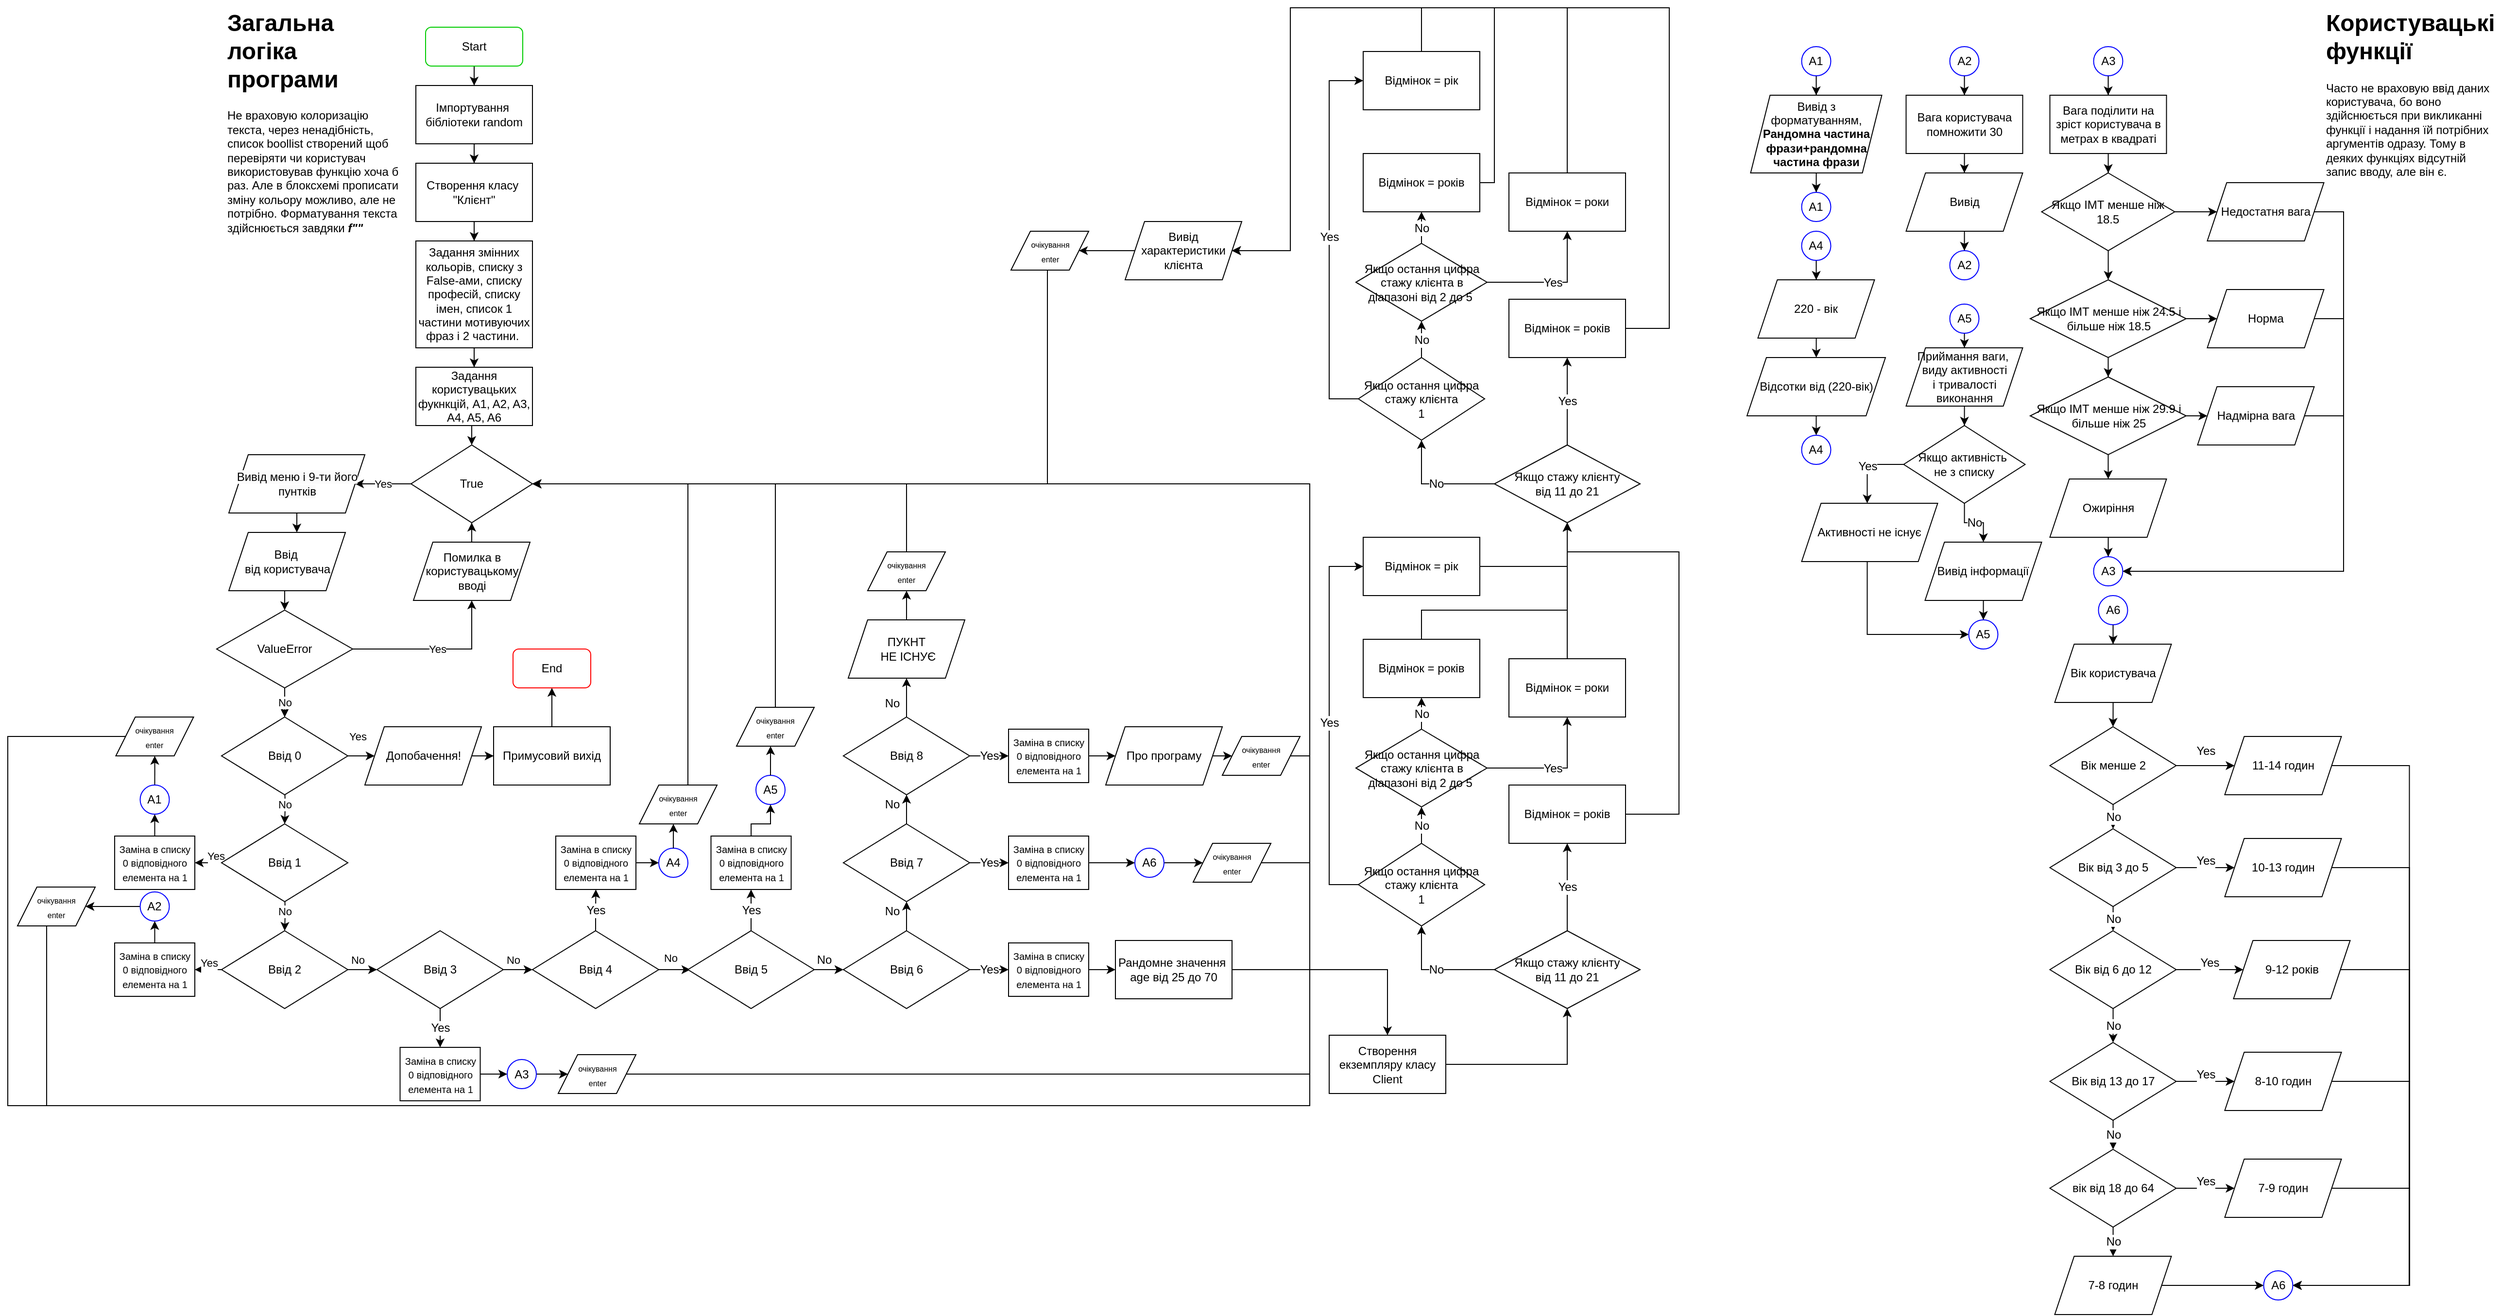 <mxfile version="24.8.4">
  <diagram name="Страница — 1" id="UaPiPddcIc0e7YvXJM4-">
    <mxGraphModel dx="4014" dy="1689" grid="1" gridSize="10" guides="1" tooltips="1" connect="1" arrows="1" fold="1" page="1" pageScale="1" pageWidth="827" pageHeight="1169" math="0" shadow="0">
      <root>
        <mxCell id="0" />
        <mxCell id="1" parent="0" />
        <mxCell id="_xIgc5QAbVa4Z0y0vcoK-3" value="" style="edgeStyle=orthogonalEdgeStyle;rounded=0;orthogonalLoop=1;jettySize=auto;html=1;" parent="1" source="_xIgc5QAbVa4Z0y0vcoK-1" target="_xIgc5QAbVa4Z0y0vcoK-2" edge="1">
          <mxGeometry relative="1" as="geometry" />
        </mxCell>
        <mxCell id="_xIgc5QAbVa4Z0y0vcoK-1" value="Start" style="rounded=1;whiteSpace=wrap;html=1;strokeColor=#00CC00;" parent="1" vertex="1">
          <mxGeometry x="330" y="30" width="100" height="40" as="geometry" />
        </mxCell>
        <mxCell id="_xIgc5QAbVa4Z0y0vcoK-5" value="" style="edgeStyle=orthogonalEdgeStyle;rounded=0;orthogonalLoop=1;jettySize=auto;html=1;" parent="1" source="_xIgc5QAbVa4Z0y0vcoK-2" target="_xIgc5QAbVa4Z0y0vcoK-4" edge="1">
          <mxGeometry relative="1" as="geometry" />
        </mxCell>
        <mxCell id="_xIgc5QAbVa4Z0y0vcoK-2" value="Імпортування&amp;nbsp;&lt;div&gt;бібліотеки random&lt;/div&gt;" style="rounded=1;whiteSpace=wrap;html=1;arcSize=0;" parent="1" vertex="1">
          <mxGeometry x="320" y="90" width="120" height="60" as="geometry" />
        </mxCell>
        <mxCell id="_xIgc5QAbVa4Z0y0vcoK-7" value="" style="edgeStyle=orthogonalEdgeStyle;rounded=0;orthogonalLoop=1;jettySize=auto;html=1;" parent="1" source="_xIgc5QAbVa4Z0y0vcoK-4" target="_xIgc5QAbVa4Z0y0vcoK-6" edge="1">
          <mxGeometry relative="1" as="geometry" />
        </mxCell>
        <mxCell id="_xIgc5QAbVa4Z0y0vcoK-4" value="Створення класу&amp;nbsp;&lt;div&gt;&quot;Клієнт&quot;&lt;/div&gt;" style="whiteSpace=wrap;html=1;rounded=1;arcSize=0;" parent="1" vertex="1">
          <mxGeometry x="320" y="170" width="120" height="60" as="geometry" />
        </mxCell>
        <mxCell id="_xIgc5QAbVa4Z0y0vcoK-9" value="" style="edgeStyle=orthogonalEdgeStyle;rounded=0;orthogonalLoop=1;jettySize=auto;html=1;" parent="1" source="_xIgc5QAbVa4Z0y0vcoK-6" target="_xIgc5QAbVa4Z0y0vcoK-8" edge="1">
          <mxGeometry relative="1" as="geometry" />
        </mxCell>
        <mxCell id="_xIgc5QAbVa4Z0y0vcoK-6" value="Задання змінних кольорів, списку з False-ами, списку професій, списку імен, список 1 частини мотивуючих фраз і 2 частини.&amp;nbsp;" style="whiteSpace=wrap;html=1;rounded=1;arcSize=0;" parent="1" vertex="1">
          <mxGeometry x="320" y="250" width="120" height="110" as="geometry" />
        </mxCell>
        <mxCell id="_xIgc5QAbVa4Z0y0vcoK-35" style="edgeStyle=orthogonalEdgeStyle;rounded=0;orthogonalLoop=1;jettySize=auto;html=1;entryX=0.5;entryY=0;entryDx=0;entryDy=0;" parent="1" source="_xIgc5QAbVa4Z0y0vcoK-8" target="_xIgc5QAbVa4Z0y0vcoK-10" edge="1">
          <mxGeometry relative="1" as="geometry">
            <Array as="points">
              <mxPoint x="378" y="440" />
              <mxPoint x="378" y="440" />
            </Array>
          </mxGeometry>
        </mxCell>
        <mxCell id="_xIgc5QAbVa4Z0y0vcoK-8" value="Задання користувацьких фукнкцій, A1, A2, A3, A4, A5, A6" style="whiteSpace=wrap;html=1;rounded=1;arcSize=0;" parent="1" vertex="1">
          <mxGeometry x="320" y="380" width="120" height="60" as="geometry" />
        </mxCell>
        <mxCell id="_xIgc5QAbVa4Z0y0vcoK-13" value="Yes" style="edgeStyle=orthogonalEdgeStyle;rounded=0;orthogonalLoop=1;jettySize=auto;html=1;entryX=1;entryY=0.5;entryDx=0;entryDy=0;" parent="1" source="_xIgc5QAbVa4Z0y0vcoK-10" target="_xIgc5QAbVa4Z0y0vcoK-19" edge="1">
          <mxGeometry relative="1" as="geometry">
            <mxPoint x="267.5" y="490" as="targetPoint" />
          </mxGeometry>
        </mxCell>
        <mxCell id="_xIgc5QAbVa4Z0y0vcoK-10" value="True" style="rhombus;whiteSpace=wrap;html=1;rounded=1;arcSize=0;" parent="1" vertex="1">
          <mxGeometry x="315" y="460" width="125" height="80" as="geometry" />
        </mxCell>
        <mxCell id="_xIgc5QAbVa4Z0y0vcoK-18" value="Yes" style="edgeStyle=orthogonalEdgeStyle;rounded=0;orthogonalLoop=1;jettySize=auto;html=1;" parent="1" source="_xIgc5QAbVa4Z0y0vcoK-15" target="_xIgc5QAbVa4Z0y0vcoK-21" edge="1">
          <mxGeometry relative="1" as="geometry">
            <mxPoint x="367.5" y="590" as="targetPoint" />
          </mxGeometry>
        </mxCell>
        <mxCell id="_xIgc5QAbVa4Z0y0vcoK-27" value="" style="edgeStyle=orthogonalEdgeStyle;rounded=0;orthogonalLoop=1;jettySize=auto;html=1;entryX=0.5;entryY=0;entryDx=0;entryDy=0;" parent="1" source="_xIgc5QAbVa4Z0y0vcoK-15" target="_xIgc5QAbVa4Z0y0vcoK-26" edge="1">
          <mxGeometry relative="1" as="geometry">
            <mxPoint x="187.5" y="740" as="targetPoint" />
          </mxGeometry>
        </mxCell>
        <mxCell id="_xIgc5QAbVa4Z0y0vcoK-36" value="No" style="edgeStyle=orthogonalEdgeStyle;rounded=0;orthogonalLoop=1;jettySize=auto;html=1;" parent="1" source="_xIgc5QAbVa4Z0y0vcoK-15" target="_xIgc5QAbVa4Z0y0vcoK-26" edge="1">
          <mxGeometry relative="1" as="geometry" />
        </mxCell>
        <mxCell id="_xIgc5QAbVa4Z0y0vcoK-15" value="ValueError" style="rhombus;whiteSpace=wrap;html=1;rounded=0;" parent="1" vertex="1">
          <mxGeometry x="115" y="630" width="140" height="80" as="geometry" />
        </mxCell>
        <mxCell id="_xIgc5QAbVa4Z0y0vcoK-19" value="&lt;span style=&quot;color: rgb(0, 0, 0); font-family: Helvetica; font-size: 12px; font-style: normal; font-variant-ligatures: normal; font-variant-caps: normal; font-weight: 400; letter-spacing: normal; orphans: 2; text-align: center; text-indent: 0px; text-transform: none; widows: 2; word-spacing: 0px; -webkit-text-stroke-width: 0px; white-space: normal; background-color: rgb(251, 251, 251); text-decoration-thickness: initial; text-decoration-style: initial; text-decoration-color: initial; display: inline !important; float: none;&quot;&gt;Вивід меню і 9-ти його пунтків&lt;/span&gt;" style="shape=parallelogram;perimeter=parallelogramPerimeter;whiteSpace=wrap;html=1;fixedSize=1;" parent="1" vertex="1">
          <mxGeometry x="127.5" y="470" width="140" height="60" as="geometry" />
        </mxCell>
        <mxCell id="_xIgc5QAbVa4Z0y0vcoK-22" style="edgeStyle=orthogonalEdgeStyle;rounded=0;orthogonalLoop=1;jettySize=auto;html=1;entryX=0.5;entryY=1;entryDx=0;entryDy=0;" parent="1" source="_xIgc5QAbVa4Z0y0vcoK-21" target="_xIgc5QAbVa4Z0y0vcoK-10" edge="1">
          <mxGeometry relative="1" as="geometry" />
        </mxCell>
        <mxCell id="_xIgc5QAbVa4Z0y0vcoK-21" value="Помилка в користувацькому вводі" style="shape=parallelogram;perimeter=parallelogramPerimeter;whiteSpace=wrap;html=1;fixedSize=1;" parent="1" vertex="1">
          <mxGeometry x="317.5" y="560" width="120" height="60" as="geometry" />
        </mxCell>
        <mxCell id="_xIgc5QAbVa4Z0y0vcoK-25" style="edgeStyle=orthogonalEdgeStyle;rounded=0;orthogonalLoop=1;jettySize=auto;html=1;exitX=0.5;exitY=1;exitDx=0;exitDy=0;entryX=0.5;entryY=0;entryDx=0;entryDy=0;" parent="1" source="_xIgc5QAbVa4Z0y0vcoK-23" target="_xIgc5QAbVa4Z0y0vcoK-15" edge="1">
          <mxGeometry relative="1" as="geometry">
            <mxPoint x="227.5" y="680" as="targetPoint" />
            <Array as="points" />
          </mxGeometry>
        </mxCell>
        <mxCell id="_xIgc5QAbVa4Z0y0vcoK-23" value="Ввід&amp;nbsp;&lt;div&gt;від користувача&lt;/div&gt;" style="shape=parallelogram;perimeter=parallelogramPerimeter;whiteSpace=wrap;html=1;fixedSize=1;" parent="1" vertex="1">
          <mxGeometry x="127.5" y="550" width="120" height="60" as="geometry" />
        </mxCell>
        <mxCell id="_xIgc5QAbVa4Z0y0vcoK-24" style="edgeStyle=orthogonalEdgeStyle;rounded=0;orthogonalLoop=1;jettySize=auto;html=1;entryX=0.576;entryY=-0.008;entryDx=0;entryDy=0;entryPerimeter=0;" parent="1" source="_xIgc5QAbVa4Z0y0vcoK-19" target="_xIgc5QAbVa4Z0y0vcoK-23" edge="1">
          <mxGeometry relative="1" as="geometry" />
        </mxCell>
        <mxCell id="_xIgc5QAbVa4Z0y0vcoK-28" value="Yes" style="edgeStyle=orthogonalEdgeStyle;rounded=0;orthogonalLoop=1;jettySize=auto;html=1;entryX=0;entryY=0.5;entryDx=0;entryDy=0;" parent="1" source="_xIgc5QAbVa4Z0y0vcoK-26" target="_xIgc5QAbVa4Z0y0vcoK-29" edge="1">
          <mxGeometry x="0.517" y="20" relative="1" as="geometry">
            <mxPoint x="320" y="800" as="targetPoint" />
            <mxPoint as="offset" />
          </mxGeometry>
        </mxCell>
        <mxCell id="_xIgc5QAbVa4Z0y0vcoK-38" value="No" style="edgeStyle=orthogonalEdgeStyle;rounded=0;orthogonalLoop=1;jettySize=auto;html=1;" parent="1" target="_xIgc5QAbVa4Z0y0vcoK-37" edge="1">
          <mxGeometry relative="1" as="geometry">
            <mxPoint x="185" y="810" as="sourcePoint" />
          </mxGeometry>
        </mxCell>
        <mxCell id="_xIgc5QAbVa4Z0y0vcoK-26" value="Ввід 0" style="rhombus;whiteSpace=wrap;html=1;rounded=0;" parent="1" vertex="1">
          <mxGeometry x="120" y="740" width="130" height="80" as="geometry" />
        </mxCell>
        <mxCell id="_xIgc5QAbVa4Z0y0vcoK-32" value="" style="edgeStyle=orthogonalEdgeStyle;rounded=0;orthogonalLoop=1;jettySize=auto;html=1;" parent="1" source="_xIgc5QAbVa4Z0y0vcoK-29" target="_xIgc5QAbVa4Z0y0vcoK-31" edge="1">
          <mxGeometry relative="1" as="geometry" />
        </mxCell>
        <mxCell id="_xIgc5QAbVa4Z0y0vcoK-29" value="Допобачення!" style="shape=parallelogram;perimeter=parallelogramPerimeter;whiteSpace=wrap;html=1;fixedSize=1;" parent="1" vertex="1">
          <mxGeometry x="267.5" y="750" width="120" height="60" as="geometry" />
        </mxCell>
        <mxCell id="_xIgc5QAbVa4Z0y0vcoK-34" value="" style="edgeStyle=orthogonalEdgeStyle;rounded=0;orthogonalLoop=1;jettySize=auto;html=1;" parent="1" source="_xIgc5QAbVa4Z0y0vcoK-31" target="_xIgc5QAbVa4Z0y0vcoK-33" edge="1">
          <mxGeometry relative="1" as="geometry" />
        </mxCell>
        <mxCell id="_xIgc5QAbVa4Z0y0vcoK-31" value="Примусовий вихід" style="whiteSpace=wrap;html=1;" parent="1" vertex="1">
          <mxGeometry x="400" y="750" width="120" height="60" as="geometry" />
        </mxCell>
        <mxCell id="_xIgc5QAbVa4Z0y0vcoK-33" value="End" style="rounded=1;whiteSpace=wrap;html=1;strokeColor=#FF0000;" parent="1" vertex="1">
          <mxGeometry x="420" y="670" width="80" height="40" as="geometry" />
        </mxCell>
        <mxCell id="_xIgc5QAbVa4Z0y0vcoK-42" value="No" style="edgeStyle=orthogonalEdgeStyle;rounded=0;orthogonalLoop=1;jettySize=auto;html=1;" parent="1" target="_xIgc5QAbVa4Z0y0vcoK-41" edge="1">
          <mxGeometry relative="1" as="geometry">
            <mxPoint x="185" y="920" as="sourcePoint" />
          </mxGeometry>
        </mxCell>
        <mxCell id="_xIgc5QAbVa4Z0y0vcoK-90" value="&#xa;&lt;span style=&quot;color: rgb(0, 0, 0); font-family: Helvetica; font-size: 11px; font-style: normal; font-variant-ligatures: normal; font-variant-caps: normal; font-weight: 400; letter-spacing: normal; orphans: 2; text-align: center; text-indent: 0px; text-transform: none; widows: 2; word-spacing: 0px; -webkit-text-stroke-width: 0px; white-space: nowrap; background-color: rgb(255, 255, 255); text-decoration-thickness: initial; text-decoration-style: initial; text-decoration-color: initial; display: inline !important; float: none;&quot;&gt;Yes&lt;/span&gt;&#xa;&#xa;" style="edgeStyle=orthogonalEdgeStyle;rounded=0;orthogonalLoop=1;jettySize=auto;html=1;entryX=1;entryY=0.5;entryDx=0;entryDy=0;fontFamily=Helvetica;fontSize=12;fontColor=default;" parent="1" source="_xIgc5QAbVa4Z0y0vcoK-37" target="_xIgc5QAbVa4Z0y0vcoK-89" edge="1">
          <mxGeometry x="0.238" relative="1" as="geometry">
            <mxPoint x="1" as="offset" />
          </mxGeometry>
        </mxCell>
        <mxCell id="_xIgc5QAbVa4Z0y0vcoK-37" value="Ввід 1" style="rhombus;whiteSpace=wrap;html=1;rounded=0;" parent="1" vertex="1">
          <mxGeometry x="120" y="850" width="130" height="80" as="geometry" />
        </mxCell>
        <mxCell id="_xIgc5QAbVa4Z0y0vcoK-44" value="No" style="edgeStyle=orthogonalEdgeStyle;rounded=0;orthogonalLoop=1;jettySize=auto;html=1;" parent="1" source="_xIgc5QAbVa4Z0y0vcoK-41" target="_xIgc5QAbVa4Z0y0vcoK-43" edge="1">
          <mxGeometry x="0.2" y="10" relative="1" as="geometry">
            <mxPoint as="offset" />
          </mxGeometry>
        </mxCell>
        <mxCell id="_xIgc5QAbVa4Z0y0vcoK-88" value="&#xa;&lt;span style=&quot;color: rgb(0, 0, 0); font-family: Helvetica; font-size: 11px; font-style: normal; font-variant-ligatures: normal; font-variant-caps: normal; font-weight: 400; letter-spacing: normal; orphans: 2; text-align: center; text-indent: 0px; text-transform: none; widows: 2; word-spacing: 0px; -webkit-text-stroke-width: 0px; white-space: nowrap; background-color: rgb(255, 255, 255); text-decoration-thickness: initial; text-decoration-style: initial; text-decoration-color: initial; display: inline !important; float: none;&quot;&gt;Yes&lt;/span&gt;&#xa;&#xa;" style="edgeStyle=orthogonalEdgeStyle;rounded=0;orthogonalLoop=1;jettySize=auto;html=1;entryX=1;entryY=0.5;entryDx=0;entryDy=0;fontFamily=Helvetica;fontSize=12;fontColor=default;" parent="1" source="_xIgc5QAbVa4Z0y0vcoK-41" target="_xIgc5QAbVa4Z0y0vcoK-85" edge="1">
          <mxGeometry relative="1" as="geometry" />
        </mxCell>
        <mxCell id="_xIgc5QAbVa4Z0y0vcoK-41" value="Ввід 2" style="rhombus;whiteSpace=wrap;html=1;rounded=0;" parent="1" vertex="1">
          <mxGeometry x="120" y="960" width="130" height="80" as="geometry" />
        </mxCell>
        <mxCell id="_xIgc5QAbVa4Z0y0vcoK-46" value="No" style="edgeStyle=orthogonalEdgeStyle;rounded=0;orthogonalLoop=1;jettySize=auto;html=1;" parent="1" source="_xIgc5QAbVa4Z0y0vcoK-43" target="_xIgc5QAbVa4Z0y0vcoK-45" edge="1">
          <mxGeometry x="0.2" y="10" relative="1" as="geometry">
            <mxPoint as="offset" />
          </mxGeometry>
        </mxCell>
        <mxCell id="_xIgc5QAbVa4Z0y0vcoK-78" value="Yes" style="edgeStyle=orthogonalEdgeStyle;rounded=0;orthogonalLoop=1;jettySize=auto;html=1;entryX=0.5;entryY=0;entryDx=0;entryDy=0;fontFamily=Helvetica;fontSize=12;fontColor=default;" parent="1" source="_xIgc5QAbVa4Z0y0vcoK-43" target="_xIgc5QAbVa4Z0y0vcoK-73" edge="1">
          <mxGeometry relative="1" as="geometry">
            <Array as="points" />
          </mxGeometry>
        </mxCell>
        <mxCell id="_xIgc5QAbVa4Z0y0vcoK-43" value="Ввід 3" style="rhombus;whiteSpace=wrap;html=1;rounded=0;" parent="1" vertex="1">
          <mxGeometry x="280" y="960" width="130" height="80" as="geometry" />
        </mxCell>
        <mxCell id="_xIgc5QAbVa4Z0y0vcoK-51" value="No" style="edgeStyle=orthogonalEdgeStyle;rounded=0;orthogonalLoop=1;jettySize=auto;html=1;entryX=0;entryY=0.5;entryDx=0;entryDy=0;" parent="1" source="_xIgc5QAbVa4Z0y0vcoK-45" edge="1">
          <mxGeometry x="-0.394" y="10" relative="1" as="geometry">
            <mxPoint x="602.5" y="1000" as="targetPoint" />
            <mxPoint x="2" y="-2" as="offset" />
          </mxGeometry>
        </mxCell>
        <mxCell id="_xIgc5QAbVa4Z0y0vcoK-79" value="Yes" style="edgeStyle=orthogonalEdgeStyle;rounded=0;orthogonalLoop=1;jettySize=auto;html=1;fontFamily=Helvetica;fontSize=12;fontColor=default;" parent="1" source="_xIgc5QAbVa4Z0y0vcoK-45" target="_xIgc5QAbVa4Z0y0vcoK-75" edge="1">
          <mxGeometry relative="1" as="geometry" />
        </mxCell>
        <mxCell id="_xIgc5QAbVa4Z0y0vcoK-45" value="Ввід 4" style="rhombus;whiteSpace=wrap;html=1;rounded=0;" parent="1" vertex="1">
          <mxGeometry x="440" y="960" width="130" height="80" as="geometry" />
        </mxCell>
        <mxCell id="_xIgc5QAbVa4Z0y0vcoK-70" value="Yes" style="edgeStyle=orthogonalEdgeStyle;rounded=0;orthogonalLoop=1;jettySize=auto;html=1;entryX=0.5;entryY=1;entryDx=0;entryDy=0;fontFamily=Helvetica;fontSize=12;fontColor=default;" parent="1" source="_xIgc5QAbVa4Z0y0vcoK-47" target="_xIgc5QAbVa4Z0y0vcoK-76" edge="1">
          <mxGeometry relative="1" as="geometry">
            <mxPoint x="665" y="925" as="targetPoint" />
          </mxGeometry>
        </mxCell>
        <mxCell id="_xIgc5QAbVa4Z0y0vcoK-94" value="No" style="edgeStyle=orthogonalEdgeStyle;rounded=0;orthogonalLoop=1;jettySize=auto;html=1;entryX=0;entryY=0.5;entryDx=0;entryDy=0;fontFamily=Helvetica;fontSize=12;fontColor=default;" parent="1" source="_xIgc5QAbVa4Z0y0vcoK-47" target="_xIgc5QAbVa4Z0y0vcoK-48" edge="1">
          <mxGeometry x="0.2" y="10" relative="1" as="geometry">
            <mxPoint as="offset" />
          </mxGeometry>
        </mxCell>
        <mxCell id="_xIgc5QAbVa4Z0y0vcoK-47" value="Ввід 5" style="rhombus;whiteSpace=wrap;html=1;rounded=0;" parent="1" vertex="1">
          <mxGeometry x="600" y="960" width="130" height="80" as="geometry" />
        </mxCell>
        <mxCell id="_xIgc5QAbVa4Z0y0vcoK-96" value="No" style="edgeStyle=orthogonalEdgeStyle;rounded=0;orthogonalLoop=1;jettySize=auto;html=1;entryX=0.5;entryY=1;entryDx=0;entryDy=0;fontFamily=Helvetica;fontSize=12;fontColor=default;" parent="1" source="_xIgc5QAbVa4Z0y0vcoK-48" target="_xIgc5QAbVa4Z0y0vcoK-49" edge="1">
          <mxGeometry x="0.6" y="15" relative="1" as="geometry">
            <mxPoint as="offset" />
          </mxGeometry>
        </mxCell>
        <mxCell id="_xIgc5QAbVa4Z0y0vcoK-103" value="Yes" style="edgeStyle=orthogonalEdgeStyle;rounded=0;orthogonalLoop=1;jettySize=auto;html=1;entryX=0;entryY=0.5;entryDx=0;entryDy=0;fontFamily=Helvetica;fontSize=12;fontColor=default;" parent="1" source="_xIgc5QAbVa4Z0y0vcoK-48" target="_xIgc5QAbVa4Z0y0vcoK-102" edge="1">
          <mxGeometry relative="1" as="geometry" />
        </mxCell>
        <mxCell id="_xIgc5QAbVa4Z0y0vcoK-48" value="Ввід 6" style="rhombus;whiteSpace=wrap;html=1;rounded=0;" parent="1" vertex="1">
          <mxGeometry x="760" y="960" width="130" height="80" as="geometry" />
        </mxCell>
        <mxCell id="_xIgc5QAbVa4Z0y0vcoK-93" value="No" style="edgeStyle=orthogonalEdgeStyle;rounded=0;orthogonalLoop=1;jettySize=auto;html=1;entryX=0.5;entryY=1;entryDx=0;entryDy=0;fontFamily=Helvetica;fontSize=12;fontColor=default;" parent="1" source="_xIgc5QAbVa4Z0y0vcoK-49" target="_xIgc5QAbVa4Z0y0vcoK-50" edge="1">
          <mxGeometry x="0.6" y="15" relative="1" as="geometry">
            <mxPoint as="offset" />
          </mxGeometry>
        </mxCell>
        <mxCell id="_xIgc5QAbVa4Z0y0vcoK-104" value="Yes" style="edgeStyle=orthogonalEdgeStyle;rounded=0;orthogonalLoop=1;jettySize=auto;html=1;entryX=0;entryY=0.5;entryDx=0;entryDy=0;fontFamily=Helvetica;fontSize=12;fontColor=default;" parent="1" source="_xIgc5QAbVa4Z0y0vcoK-49" target="_xIgc5QAbVa4Z0y0vcoK-101" edge="1">
          <mxGeometry relative="1" as="geometry" />
        </mxCell>
        <mxCell id="_xIgc5QAbVa4Z0y0vcoK-49" value="Ввід 7" style="rhombus;whiteSpace=wrap;html=1;rounded=0;" parent="1" vertex="1">
          <mxGeometry x="760" y="850" width="130" height="80" as="geometry" />
        </mxCell>
        <mxCell id="_xIgc5QAbVa4Z0y0vcoK-86" value="No" style="edgeStyle=orthogonalEdgeStyle;rounded=0;orthogonalLoop=1;jettySize=auto;html=1;fontFamily=Helvetica;fontSize=12;fontColor=default;entryX=0.5;entryY=1;entryDx=0;entryDy=0;" parent="1" source="_xIgc5QAbVa4Z0y0vcoK-50" target="_xIgc5QAbVa4Z0y0vcoK-97" edge="1">
          <mxGeometry x="-0.279" y="15" relative="1" as="geometry">
            <mxPoint x="830" y="690" as="targetPoint" />
            <mxPoint as="offset" />
          </mxGeometry>
        </mxCell>
        <mxCell id="_xIgc5QAbVa4Z0y0vcoK-100" value="Yes" style="edgeStyle=orthogonalEdgeStyle;rounded=0;orthogonalLoop=1;jettySize=auto;html=1;entryX=0;entryY=0.5;entryDx=0;entryDy=0;fontFamily=Helvetica;fontSize=12;fontColor=default;" parent="1" source="_xIgc5QAbVa4Z0y0vcoK-50" target="_xIgc5QAbVa4Z0y0vcoK-99" edge="1">
          <mxGeometry relative="1" as="geometry" />
        </mxCell>
        <mxCell id="_xIgc5QAbVa4Z0y0vcoK-50" value="Ввід 8" style="rhombus;whiteSpace=wrap;html=1;rounded=0;" parent="1" vertex="1">
          <mxGeometry x="760" y="740" width="130" height="80" as="geometry" />
        </mxCell>
        <mxCell id="_xIgc5QAbVa4Z0y0vcoK-128" style="edgeStyle=orthogonalEdgeStyle;rounded=0;orthogonalLoop=1;jettySize=auto;html=1;entryX=0.5;entryY=1;entryDx=0;entryDy=0;fontFamily=Helvetica;fontSize=12;fontColor=default;" parent="1" source="_xIgc5QAbVa4Z0y0vcoK-58" target="_xIgc5QAbVa4Z0y0vcoK-127" edge="1">
          <mxGeometry relative="1" as="geometry" />
        </mxCell>
        <mxCell id="_xIgc5QAbVa4Z0y0vcoK-58" value="A1" style="ellipse;whiteSpace=wrap;html=1;aspect=fixed;rounded=0;strokeColor=#0000FF;align=center;verticalAlign=middle;fontFamily=Helvetica;fontSize=12;fontColor=default;fillColor=default;" parent="1" vertex="1">
          <mxGeometry x="36.25" y="810" width="30" height="30" as="geometry" />
        </mxCell>
        <mxCell id="_xIgc5QAbVa4Z0y0vcoK-131" style="edgeStyle=orthogonalEdgeStyle;rounded=0;orthogonalLoop=1;jettySize=auto;html=1;entryX=1;entryY=0.5;entryDx=0;entryDy=0;fontFamily=Helvetica;fontSize=12;fontColor=default;" parent="1" source="_xIgc5QAbVa4Z0y0vcoK-59" target="_xIgc5QAbVa4Z0y0vcoK-130" edge="1">
          <mxGeometry relative="1" as="geometry" />
        </mxCell>
        <mxCell id="_xIgc5QAbVa4Z0y0vcoK-59" value="A2" style="ellipse;whiteSpace=wrap;html=1;aspect=fixed;rounded=0;strokeColor=#0000FF;align=center;verticalAlign=middle;fontFamily=Helvetica;fontSize=12;fontColor=default;fillColor=default;" parent="1" vertex="1">
          <mxGeometry x="36.25" y="920" width="30" height="30" as="geometry" />
        </mxCell>
        <mxCell id="_xIgc5QAbVa4Z0y0vcoK-125" style="edgeStyle=orthogonalEdgeStyle;rounded=0;orthogonalLoop=1;jettySize=auto;html=1;entryX=0;entryY=0.5;entryDx=0;entryDy=0;fontFamily=Helvetica;fontSize=12;fontColor=default;" parent="1" source="_xIgc5QAbVa4Z0y0vcoK-60" target="_xIgc5QAbVa4Z0y0vcoK-124" edge="1">
          <mxGeometry relative="1" as="geometry" />
        </mxCell>
        <mxCell id="_xIgc5QAbVa4Z0y0vcoK-60" value="A3" style="ellipse;whiteSpace=wrap;html=1;aspect=fixed;rounded=0;strokeColor=#0000FF;align=center;verticalAlign=middle;fontFamily=Helvetica;fontSize=12;fontColor=default;fillColor=default;" parent="1" vertex="1">
          <mxGeometry x="414" y="1092.5" width="30" height="30" as="geometry" />
        </mxCell>
        <mxCell id="_xIgc5QAbVa4Z0y0vcoK-61" value="A4" style="ellipse;whiteSpace=wrap;html=1;aspect=fixed;rounded=0;strokeColor=#0000FF;align=center;verticalAlign=middle;fontFamily=Helvetica;fontSize=12;fontColor=default;fillColor=default;" parent="1" vertex="1">
          <mxGeometry x="570" y="875" width="30" height="30" as="geometry" />
        </mxCell>
        <mxCell id="_xIgc5QAbVa4Z0y0vcoK-62" value="A5" style="ellipse;whiteSpace=wrap;html=1;aspect=fixed;rounded=0;strokeColor=#0000FF;align=center;verticalAlign=middle;fontFamily=Helvetica;fontSize=12;fontColor=default;fillColor=default;" parent="1" vertex="1">
          <mxGeometry x="670" y="800" width="30" height="30" as="geometry" />
        </mxCell>
        <mxCell id="_xIgc5QAbVa4Z0y0vcoK-81" style="edgeStyle=orthogonalEdgeStyle;rounded=0;orthogonalLoop=1;jettySize=auto;html=1;entryX=0;entryY=0.5;entryDx=0;entryDy=0;fontFamily=Helvetica;fontSize=12;fontColor=default;" parent="1" source="_xIgc5QAbVa4Z0y0vcoK-73" target="_xIgc5QAbVa4Z0y0vcoK-60" edge="1">
          <mxGeometry relative="1" as="geometry" />
        </mxCell>
        <mxCell id="_xIgc5QAbVa4Z0y0vcoK-73" value="&lt;font style=&quot;font-size: 10px;&quot;&gt;Заміна в списку 0 відповідного елемента на 1&lt;/font&gt;" style="rounded=0;whiteSpace=wrap;html=1;strokeColor=default;align=center;verticalAlign=middle;fontFamily=Helvetica;fontSize=12;fontColor=default;fillColor=default;" parent="1" vertex="1">
          <mxGeometry x="303.75" y="1080" width="82.5" height="55" as="geometry" />
        </mxCell>
        <mxCell id="_xIgc5QAbVa4Z0y0vcoK-82" style="edgeStyle=orthogonalEdgeStyle;rounded=0;orthogonalLoop=1;jettySize=auto;html=1;entryX=0;entryY=0.5;entryDx=0;entryDy=0;fontFamily=Helvetica;fontSize=12;fontColor=default;" parent="1" source="_xIgc5QAbVa4Z0y0vcoK-75" target="_xIgc5QAbVa4Z0y0vcoK-61" edge="1">
          <mxGeometry relative="1" as="geometry" />
        </mxCell>
        <mxCell id="_xIgc5QAbVa4Z0y0vcoK-75" value="&lt;font style=&quot;font-size: 10px;&quot;&gt;Заміна в списку 0 відповідного елемента на 1&lt;/font&gt;" style="rounded=0;whiteSpace=wrap;html=1;strokeColor=default;align=center;verticalAlign=middle;fontFamily=Helvetica;fontSize=12;fontColor=default;fillColor=default;" parent="1" vertex="1">
          <mxGeometry x="464" y="862.5" width="82.5" height="55" as="geometry" />
        </mxCell>
        <mxCell id="_xIgc5QAbVa4Z0y0vcoK-114" style="edgeStyle=orthogonalEdgeStyle;rounded=0;orthogonalLoop=1;jettySize=auto;html=1;entryX=0.5;entryY=1;entryDx=0;entryDy=0;fontFamily=Helvetica;fontSize=12;fontColor=default;" parent="1" source="_xIgc5QAbVa4Z0y0vcoK-76" target="_xIgc5QAbVa4Z0y0vcoK-62" edge="1">
          <mxGeometry relative="1" as="geometry">
            <Array as="points">
              <mxPoint x="665" y="850" />
              <mxPoint x="685" y="850" />
            </Array>
          </mxGeometry>
        </mxCell>
        <mxCell id="_xIgc5QAbVa4Z0y0vcoK-76" value="&lt;font style=&quot;font-size: 10px;&quot;&gt;Заміна в списку 0 відповідного елемента на 1&lt;/font&gt;" style="rounded=0;whiteSpace=wrap;html=1;strokeColor=default;align=center;verticalAlign=middle;fontFamily=Helvetica;fontSize=12;fontColor=default;fillColor=default;" parent="1" vertex="1">
          <mxGeometry x="623.75" y="862.5" width="82.5" height="55" as="geometry" />
        </mxCell>
        <mxCell id="_xIgc5QAbVa4Z0y0vcoK-92" style="edgeStyle=orthogonalEdgeStyle;rounded=0;orthogonalLoop=1;jettySize=auto;html=1;entryX=0.5;entryY=1;entryDx=0;entryDy=0;fontFamily=Helvetica;fontSize=12;fontColor=default;" parent="1" source="_xIgc5QAbVa4Z0y0vcoK-85" target="_xIgc5QAbVa4Z0y0vcoK-59" edge="1">
          <mxGeometry relative="1" as="geometry" />
        </mxCell>
        <mxCell id="_xIgc5QAbVa4Z0y0vcoK-85" value="&lt;font style=&quot;font-size: 10px;&quot;&gt;Заміна в списку 0 відповідного елемента на 1&lt;/font&gt;" style="rounded=0;whiteSpace=wrap;html=1;strokeColor=default;align=center;verticalAlign=middle;fontFamily=Helvetica;fontSize=12;fontColor=default;fillColor=default;" parent="1" vertex="1">
          <mxGeometry x="10" y="972.5" width="82.5" height="55" as="geometry" />
        </mxCell>
        <mxCell id="_xIgc5QAbVa4Z0y0vcoK-91" style="edgeStyle=orthogonalEdgeStyle;rounded=0;orthogonalLoop=1;jettySize=auto;html=1;entryX=0.5;entryY=1;entryDx=0;entryDy=0;fontFamily=Helvetica;fontSize=12;fontColor=default;" parent="1" source="_xIgc5QAbVa4Z0y0vcoK-89" target="_xIgc5QAbVa4Z0y0vcoK-58" edge="1">
          <mxGeometry relative="1" as="geometry" />
        </mxCell>
        <mxCell id="_xIgc5QAbVa4Z0y0vcoK-89" value="&lt;font style=&quot;font-size: 10px;&quot;&gt;Заміна в списку 0 відповідного елемента на 1&lt;/font&gt;" style="rounded=0;whiteSpace=wrap;html=1;strokeColor=default;align=center;verticalAlign=middle;fontFamily=Helvetica;fontSize=12;fontColor=default;fillColor=default;" parent="1" vertex="1">
          <mxGeometry x="10" y="862.5" width="82.5" height="55" as="geometry" />
        </mxCell>
        <mxCell id="_xIgc5QAbVa4Z0y0vcoK-144" style="edgeStyle=orthogonalEdgeStyle;rounded=0;orthogonalLoop=1;jettySize=auto;html=1;entryX=0.5;entryY=1;entryDx=0;entryDy=0;fontFamily=Helvetica;fontSize=12;fontColor=default;" parent="1" source="_xIgc5QAbVa4Z0y0vcoK-97" target="_xIgc5QAbVa4Z0y0vcoK-143" edge="1">
          <mxGeometry relative="1" as="geometry" />
        </mxCell>
        <mxCell id="_xIgc5QAbVa4Z0y0vcoK-97" value="ПУКНТ&lt;div&gt;&amp;nbsp;НЕ ІСНУЄ&lt;/div&gt;" style="shape=parallelogram;perimeter=parallelogramPerimeter;whiteSpace=wrap;html=1;fixedSize=1;rounded=0;strokeColor=default;align=center;verticalAlign=middle;fontFamily=Helvetica;fontSize=12;fontColor=default;fillColor=default;" parent="1" vertex="1">
          <mxGeometry x="765" y="640" width="120" height="60" as="geometry" />
        </mxCell>
        <mxCell id="_xIgc5QAbVa4Z0y0vcoK-107" value="" style="edgeStyle=orthogonalEdgeStyle;rounded=0;orthogonalLoop=1;jettySize=auto;html=1;fontFamily=Helvetica;fontSize=12;fontColor=default;" parent="1" source="_xIgc5QAbVa4Z0y0vcoK-99" target="_xIgc5QAbVa4Z0y0vcoK-108" edge="1">
          <mxGeometry relative="1" as="geometry">
            <mxPoint x="1073.75" y="780" as="targetPoint" />
          </mxGeometry>
        </mxCell>
        <mxCell id="_xIgc5QAbVa4Z0y0vcoK-99" value="&lt;font style=&quot;font-size: 10px;&quot;&gt;Заміна в списку 0 відповідного елемента на 1&lt;/font&gt;" style="rounded=0;whiteSpace=wrap;html=1;strokeColor=default;align=center;verticalAlign=middle;fontFamily=Helvetica;fontSize=12;fontColor=default;fillColor=default;" parent="1" vertex="1">
          <mxGeometry x="930" y="752.5" width="82.5" height="55" as="geometry" />
        </mxCell>
        <mxCell id="_xIgc5QAbVa4Z0y0vcoK-136" value="" style="edgeStyle=orthogonalEdgeStyle;rounded=0;orthogonalLoop=1;jettySize=auto;html=1;fontFamily=Helvetica;fontSize=12;fontColor=default;entryX=0;entryY=0.5;entryDx=0;entryDy=0;" parent="1" source="_xIgc5QAbVa4Z0y0vcoK-101" target="_xIgc5QAbVa4Z0y0vcoK-137" edge="1">
          <mxGeometry relative="1" as="geometry">
            <mxPoint x="1093.75" y="890" as="targetPoint" />
          </mxGeometry>
        </mxCell>
        <mxCell id="_xIgc5QAbVa4Z0y0vcoK-101" value="&lt;font style=&quot;font-size: 10px;&quot;&gt;Заміна в списку 0 відповідного елемента на 1&lt;/font&gt;" style="rounded=0;whiteSpace=wrap;html=1;strokeColor=default;align=center;verticalAlign=middle;fontFamily=Helvetica;fontSize=12;fontColor=default;fillColor=default;" parent="1" vertex="1">
          <mxGeometry x="930" y="862.5" width="82.5" height="55" as="geometry" />
        </mxCell>
        <mxCell id="_xIgc5QAbVa4Z0y0vcoK-142" style="edgeStyle=orthogonalEdgeStyle;rounded=0;orthogonalLoop=1;jettySize=auto;html=1;fontFamily=Helvetica;fontSize=12;fontColor=default;" parent="1" source="_xIgc5QAbVa4Z0y0vcoK-102" target="_xIgc5QAbVa4Z0y0vcoK-146" edge="1">
          <mxGeometry relative="1" as="geometry">
            <mxPoint x="1080" y="1000" as="targetPoint" />
          </mxGeometry>
        </mxCell>
        <mxCell id="_xIgc5QAbVa4Z0y0vcoK-102" value="&lt;font style=&quot;font-size: 10px;&quot;&gt;Заміна в списку 0 відповідного елемента на 1&lt;/font&gt;" style="rounded=0;whiteSpace=wrap;html=1;strokeColor=default;align=center;verticalAlign=middle;fontFamily=Helvetica;fontSize=12;fontColor=default;fillColor=default;" parent="1" vertex="1">
          <mxGeometry x="930" y="972.5" width="82.5" height="55" as="geometry" />
        </mxCell>
        <mxCell id="_xIgc5QAbVa4Z0y0vcoK-112" style="edgeStyle=orthogonalEdgeStyle;rounded=0;orthogonalLoop=1;jettySize=auto;html=1;entryX=0;entryY=0.5;entryDx=0;entryDy=0;fontFamily=Helvetica;fontSize=12;fontColor=default;" parent="1" source="_xIgc5QAbVa4Z0y0vcoK-108" target="_xIgc5QAbVa4Z0y0vcoK-109" edge="1">
          <mxGeometry relative="1" as="geometry">
            <Array as="points">
              <mxPoint x="1130" y="780" />
              <mxPoint x="1130" y="780" />
            </Array>
          </mxGeometry>
        </mxCell>
        <mxCell id="_xIgc5QAbVa4Z0y0vcoK-108" value="Про програму" style="shape=parallelogram;perimeter=parallelogramPerimeter;whiteSpace=wrap;html=1;fixedSize=1;rounded=0;strokeColor=default;align=center;verticalAlign=middle;fontFamily=Helvetica;fontSize=12;fontColor=default;fillColor=default;" parent="1" vertex="1">
          <mxGeometry x="1030" y="750" width="120" height="60" as="geometry" />
        </mxCell>
        <mxCell id="_xIgc5QAbVa4Z0y0vcoK-111" style="edgeStyle=orthogonalEdgeStyle;rounded=0;orthogonalLoop=1;jettySize=auto;html=1;entryX=1;entryY=0.5;entryDx=0;entryDy=0;fontFamily=Helvetica;fontSize=12;fontColor=default;" parent="1" source="_xIgc5QAbVa4Z0y0vcoK-109" target="_xIgc5QAbVa4Z0y0vcoK-10" edge="1">
          <mxGeometry relative="1" as="geometry">
            <Array as="points">
              <mxPoint x="1240" y="780" />
              <mxPoint x="1240" y="500" />
            </Array>
          </mxGeometry>
        </mxCell>
        <mxCell id="_xIgc5QAbVa4Z0y0vcoK-109" value="&lt;font style=&quot;font-size: 8px;&quot;&gt;очікування&lt;/font&gt;&lt;div&gt;&lt;font style=&quot;font-size: 8px;&quot;&gt;enter&lt;/font&gt;&lt;/div&gt;" style="shape=parallelogram;perimeter=parallelogramPerimeter;whiteSpace=wrap;html=1;fixedSize=1;rounded=0;strokeColor=default;align=center;verticalAlign=middle;fontFamily=Helvetica;fontSize=12;fontColor=default;fillColor=default;" parent="1" vertex="1">
          <mxGeometry x="1150" y="760" width="80" height="40" as="geometry" />
        </mxCell>
        <mxCell id="_xIgc5QAbVa4Z0y0vcoK-117" style="edgeStyle=orthogonalEdgeStyle;rounded=0;orthogonalLoop=1;jettySize=auto;html=1;entryX=1;entryY=0.5;entryDx=0;entryDy=0;fontFamily=Helvetica;fontSize=12;fontColor=default;" parent="1" source="_xIgc5QAbVa4Z0y0vcoK-113" target="_xIgc5QAbVa4Z0y0vcoK-10" edge="1">
          <mxGeometry relative="1" as="geometry">
            <Array as="points">
              <mxPoint x="690" y="500" />
            </Array>
          </mxGeometry>
        </mxCell>
        <mxCell id="_xIgc5QAbVa4Z0y0vcoK-113" value="&lt;font style=&quot;font-size: 8px;&quot;&gt;очікування&lt;/font&gt;&lt;div&gt;&lt;font style=&quot;font-size: 8px;&quot;&gt;enter&lt;/font&gt;&lt;/div&gt;" style="shape=parallelogram;perimeter=parallelogramPerimeter;whiteSpace=wrap;html=1;fixedSize=1;rounded=0;strokeColor=default;align=center;verticalAlign=middle;fontFamily=Helvetica;fontSize=12;fontColor=default;fillColor=default;" parent="1" vertex="1">
          <mxGeometry x="650" y="730" width="80" height="40" as="geometry" />
        </mxCell>
        <mxCell id="_xIgc5QAbVa4Z0y0vcoK-116" style="edgeStyle=orthogonalEdgeStyle;rounded=0;orthogonalLoop=1;jettySize=auto;html=1;entryX=0.438;entryY=1;entryDx=0;entryDy=0;entryPerimeter=0;fontFamily=Helvetica;fontSize=12;fontColor=default;" parent="1" source="_xIgc5QAbVa4Z0y0vcoK-62" target="_xIgc5QAbVa4Z0y0vcoK-113" edge="1">
          <mxGeometry relative="1" as="geometry" />
        </mxCell>
        <mxCell id="_xIgc5QAbVa4Z0y0vcoK-123" style="edgeStyle=orthogonalEdgeStyle;rounded=0;orthogonalLoop=1;jettySize=auto;html=1;entryX=1;entryY=0.5;entryDx=0;entryDy=0;fontFamily=Helvetica;fontSize=12;fontColor=default;" parent="1" source="_xIgc5QAbVa4Z0y0vcoK-118" target="_xIgc5QAbVa4Z0y0vcoK-10" edge="1">
          <mxGeometry relative="1" as="geometry">
            <Array as="points">
              <mxPoint x="600" y="500" />
            </Array>
          </mxGeometry>
        </mxCell>
        <mxCell id="_xIgc5QAbVa4Z0y0vcoK-118" value="&lt;font style=&quot;font-size: 8px;&quot;&gt;очікування&lt;/font&gt;&lt;div&gt;&lt;font style=&quot;font-size: 8px;&quot;&gt;enter&lt;/font&gt;&lt;/div&gt;" style="shape=parallelogram;perimeter=parallelogramPerimeter;whiteSpace=wrap;html=1;fixedSize=1;rounded=0;strokeColor=default;align=center;verticalAlign=middle;fontFamily=Helvetica;fontSize=12;fontColor=default;fillColor=default;" parent="1" vertex="1">
          <mxGeometry x="550" y="810" width="80" height="40" as="geometry" />
        </mxCell>
        <mxCell id="_xIgc5QAbVa4Z0y0vcoK-122" style="edgeStyle=orthogonalEdgeStyle;rounded=0;orthogonalLoop=1;jettySize=auto;html=1;entryX=0.438;entryY=1;entryDx=0;entryDy=0;entryPerimeter=0;fontFamily=Helvetica;fontSize=12;fontColor=default;" parent="1" source="_xIgc5QAbVa4Z0y0vcoK-61" target="_xIgc5QAbVa4Z0y0vcoK-118" edge="1">
          <mxGeometry relative="1" as="geometry" />
        </mxCell>
        <mxCell id="_xIgc5QAbVa4Z0y0vcoK-126" style="edgeStyle=orthogonalEdgeStyle;rounded=0;orthogonalLoop=1;jettySize=auto;html=1;entryX=1;entryY=0.5;entryDx=0;entryDy=0;fontFamily=Helvetica;fontSize=12;fontColor=default;" parent="1" source="_xIgc5QAbVa4Z0y0vcoK-124" target="_xIgc5QAbVa4Z0y0vcoK-10" edge="1">
          <mxGeometry relative="1" as="geometry">
            <Array as="points">
              <mxPoint x="1240" y="1107" />
              <mxPoint x="1240" y="500" />
            </Array>
          </mxGeometry>
        </mxCell>
        <mxCell id="_xIgc5QAbVa4Z0y0vcoK-124" value="&lt;font style=&quot;font-size: 8px;&quot;&gt;очікування&lt;/font&gt;&lt;div&gt;&lt;font style=&quot;font-size: 8px;&quot;&gt;enter&lt;/font&gt;&lt;/div&gt;" style="shape=parallelogram;perimeter=parallelogramPerimeter;whiteSpace=wrap;html=1;fixedSize=1;rounded=0;strokeColor=default;align=center;verticalAlign=middle;fontFamily=Helvetica;fontSize=12;fontColor=default;fillColor=default;" parent="1" vertex="1">
          <mxGeometry x="466.5" y="1087.5" width="80" height="40" as="geometry" />
        </mxCell>
        <mxCell id="_xIgc5QAbVa4Z0y0vcoK-129" style="edgeStyle=orthogonalEdgeStyle;rounded=0;orthogonalLoop=1;jettySize=auto;html=1;entryX=1;entryY=0.5;entryDx=0;entryDy=0;fontFamily=Helvetica;fontSize=12;fontColor=default;" parent="1" source="_xIgc5QAbVa4Z0y0vcoK-127" target="_xIgc5QAbVa4Z0y0vcoK-10" edge="1">
          <mxGeometry relative="1" as="geometry">
            <Array as="points">
              <mxPoint x="-100" y="760" />
              <mxPoint x="-100" y="1140" />
              <mxPoint x="1240" y="1140" />
              <mxPoint x="1240" y="500" />
            </Array>
          </mxGeometry>
        </mxCell>
        <mxCell id="_xIgc5QAbVa4Z0y0vcoK-127" value="&lt;font style=&quot;font-size: 8px;&quot;&gt;очікування&lt;/font&gt;&lt;div&gt;&lt;font style=&quot;font-size: 8px;&quot;&gt;enter&lt;/font&gt;&lt;/div&gt;" style="shape=parallelogram;perimeter=parallelogramPerimeter;whiteSpace=wrap;html=1;fixedSize=1;rounded=0;strokeColor=default;align=center;verticalAlign=middle;fontFamily=Helvetica;fontSize=12;fontColor=default;fillColor=default;" parent="1" vertex="1">
          <mxGeometry x="11.25" y="740" width="80" height="40" as="geometry" />
        </mxCell>
        <mxCell id="_xIgc5QAbVa4Z0y0vcoK-132" style="edgeStyle=orthogonalEdgeStyle;rounded=0;orthogonalLoop=1;jettySize=auto;html=1;entryX=1;entryY=0.5;entryDx=0;entryDy=0;fontFamily=Helvetica;fontSize=12;fontColor=default;" parent="1" source="_xIgc5QAbVa4Z0y0vcoK-130" target="_xIgc5QAbVa4Z0y0vcoK-10" edge="1">
          <mxGeometry relative="1" as="geometry">
            <Array as="points">
              <mxPoint x="-60" y="1140" />
              <mxPoint x="1240" y="1140" />
              <mxPoint x="1240" y="500" />
            </Array>
          </mxGeometry>
        </mxCell>
        <mxCell id="_xIgc5QAbVa4Z0y0vcoK-130" value="&lt;font style=&quot;font-size: 8px;&quot;&gt;очікування&lt;/font&gt;&lt;div&gt;&lt;font style=&quot;font-size: 8px;&quot;&gt;enter&lt;/font&gt;&lt;/div&gt;" style="shape=parallelogram;perimeter=parallelogramPerimeter;whiteSpace=wrap;html=1;fixedSize=1;rounded=0;strokeColor=default;align=center;verticalAlign=middle;fontFamily=Helvetica;fontSize=12;fontColor=default;fillColor=default;" parent="1" vertex="1">
          <mxGeometry x="-90" y="915" width="80" height="40" as="geometry" />
        </mxCell>
        <mxCell id="_xIgc5QAbVa4Z0y0vcoK-139" style="edgeStyle=orthogonalEdgeStyle;rounded=0;orthogonalLoop=1;jettySize=auto;html=1;entryX=0;entryY=0.5;entryDx=0;entryDy=0;fontFamily=Helvetica;fontSize=12;fontColor=default;" parent="1" source="_xIgc5QAbVa4Z0y0vcoK-137" target="_xIgc5QAbVa4Z0y0vcoK-138" edge="1">
          <mxGeometry relative="1" as="geometry" />
        </mxCell>
        <mxCell id="_xIgc5QAbVa4Z0y0vcoK-137" value="А6" style="ellipse;whiteSpace=wrap;html=1;aspect=fixed;rounded=0;strokeColor=#0000FF;align=center;verticalAlign=middle;fontFamily=Helvetica;fontSize=12;fontColor=default;fillColor=default;" parent="1" vertex="1">
          <mxGeometry x="1060" y="875" width="30" height="30" as="geometry" />
        </mxCell>
        <mxCell id="_xIgc5QAbVa4Z0y0vcoK-140" style="edgeStyle=orthogonalEdgeStyle;rounded=0;orthogonalLoop=1;jettySize=auto;html=1;entryX=1;entryY=0.5;entryDx=0;entryDy=0;fontFamily=Helvetica;fontSize=12;fontColor=default;" parent="1" source="_xIgc5QAbVa4Z0y0vcoK-138" target="_xIgc5QAbVa4Z0y0vcoK-10" edge="1">
          <mxGeometry relative="1" as="geometry">
            <Array as="points">
              <mxPoint x="1240" y="890" />
              <mxPoint x="1240" y="500" />
            </Array>
          </mxGeometry>
        </mxCell>
        <mxCell id="_xIgc5QAbVa4Z0y0vcoK-138" value="&lt;font style=&quot;font-size: 8px;&quot;&gt;очікування&lt;/font&gt;&lt;div&gt;&lt;font style=&quot;font-size: 8px;&quot;&gt;enter&lt;/font&gt;&lt;/div&gt;" style="shape=parallelogram;perimeter=parallelogramPerimeter;whiteSpace=wrap;html=1;fixedSize=1;rounded=0;strokeColor=default;align=center;verticalAlign=middle;fontFamily=Helvetica;fontSize=12;fontColor=default;fillColor=default;" parent="1" vertex="1">
          <mxGeometry x="1120" y="870" width="80" height="40" as="geometry" />
        </mxCell>
        <mxCell id="_xIgc5QAbVa4Z0y0vcoK-145" style="edgeStyle=orthogonalEdgeStyle;rounded=0;orthogonalLoop=1;jettySize=auto;html=1;entryX=1;entryY=0.5;entryDx=0;entryDy=0;fontFamily=Helvetica;fontSize=12;fontColor=default;" parent="1" source="_xIgc5QAbVa4Z0y0vcoK-143" target="_xIgc5QAbVa4Z0y0vcoK-10" edge="1">
          <mxGeometry relative="1" as="geometry">
            <Array as="points">
              <mxPoint x="825" y="500" />
            </Array>
          </mxGeometry>
        </mxCell>
        <mxCell id="_xIgc5QAbVa4Z0y0vcoK-143" value="&lt;font style=&quot;font-size: 8px;&quot;&gt;очікування&lt;/font&gt;&lt;div&gt;&lt;font style=&quot;font-size: 8px;&quot;&gt;enter&lt;/font&gt;&lt;/div&gt;" style="shape=parallelogram;perimeter=parallelogramPerimeter;whiteSpace=wrap;html=1;fixedSize=1;rounded=0;strokeColor=default;align=center;verticalAlign=middle;fontFamily=Helvetica;fontSize=12;fontColor=default;fillColor=default;" parent="1" vertex="1">
          <mxGeometry x="785" y="570" width="80" height="40" as="geometry" />
        </mxCell>
        <mxCell id="_xIgc5QAbVa4Z0y0vcoK-147" style="edgeStyle=elbowEdgeStyle;rounded=0;orthogonalLoop=1;jettySize=auto;html=1;fontFamily=Helvetica;fontSize=12;fontColor=default;exitX=1;exitY=0.5;exitDx=0;exitDy=0;" parent="1" source="_xIgc5QAbVa4Z0y0vcoK-146" target="_xIgc5QAbVa4Z0y0vcoK-148" edge="1">
          <mxGeometry relative="1" as="geometry">
            <mxPoint x="1290" y="1000" as="targetPoint" />
            <Array as="points">
              <mxPoint x="1320" y="1010" />
            </Array>
          </mxGeometry>
        </mxCell>
        <mxCell id="_xIgc5QAbVa4Z0y0vcoK-146" value="Рандомне значення&amp;nbsp;&lt;div&gt;age від 25 до 70&lt;/div&gt;" style="rounded=0;whiteSpace=wrap;html=1;strokeColor=default;align=center;verticalAlign=middle;fontFamily=Helvetica;fontSize=12;fontColor=default;fillColor=default;" parent="1" vertex="1">
          <mxGeometry x="1040" y="970" width="120" height="60" as="geometry" />
        </mxCell>
        <mxCell id="_xIgc5QAbVa4Z0y0vcoK-150" value="" style="edgeStyle=orthogonalEdgeStyle;rounded=0;orthogonalLoop=1;jettySize=auto;html=1;fontFamily=Helvetica;fontSize=12;fontColor=default;" parent="1" source="_xIgc5QAbVa4Z0y0vcoK-148" target="_xIgc5QAbVa4Z0y0vcoK-149" edge="1">
          <mxGeometry relative="1" as="geometry" />
        </mxCell>
        <mxCell id="_xIgc5QAbVa4Z0y0vcoK-148" value="Створення екземпляру класу Client" style="rounded=0;whiteSpace=wrap;html=1;strokeColor=default;align=center;verticalAlign=middle;fontFamily=Helvetica;fontSize=12;fontColor=default;fillColor=default;" parent="1" vertex="1">
          <mxGeometry x="1260" y="1067.5" width="120" height="60" as="geometry" />
        </mxCell>
        <mxCell id="_xIgc5QAbVa4Z0y0vcoK-153" value="Yes" style="edgeStyle=orthogonalEdgeStyle;rounded=0;orthogonalLoop=1;jettySize=auto;html=1;fontFamily=Helvetica;fontSize=12;fontColor=default;" parent="1" source="_xIgc5QAbVa4Z0y0vcoK-149" target="_xIgc5QAbVa4Z0y0vcoK-152" edge="1">
          <mxGeometry relative="1" as="geometry" />
        </mxCell>
        <mxCell id="_xIgc5QAbVa4Z0y0vcoK-154" value="No" style="edgeStyle=orthogonalEdgeStyle;rounded=0;orthogonalLoop=1;jettySize=auto;html=1;fontFamily=Helvetica;fontSize=12;fontColor=default;" parent="1" source="_xIgc5QAbVa4Z0y0vcoK-149" target="_xIgc5QAbVa4Z0y0vcoK-155" edge="1">
          <mxGeometry relative="1" as="geometry">
            <mxPoint x="1360" y="870" as="targetPoint" />
          </mxGeometry>
        </mxCell>
        <mxCell id="_xIgc5QAbVa4Z0y0vcoK-149" value="Якщо стажу клієнту&lt;div&gt;від 11 до 21&lt;/div&gt;" style="rhombus;whiteSpace=wrap;html=1;rounded=0;" parent="1" vertex="1">
          <mxGeometry x="1430" y="960" width="150" height="80" as="geometry" />
        </mxCell>
        <mxCell id="_xIgc5QAbVa4Z0y0vcoK-180" style="edgeStyle=orthogonalEdgeStyle;rounded=0;orthogonalLoop=1;jettySize=auto;html=1;entryX=0.5;entryY=1;entryDx=0;entryDy=0;fontFamily=Helvetica;fontSize=12;fontColor=default;" parent="1" source="_xIgc5QAbVa4Z0y0vcoK-152" target="_xIgc5QAbVa4Z0y0vcoK-169" edge="1">
          <mxGeometry relative="1" as="geometry">
            <Array as="points">
              <mxPoint x="1620" y="840" />
              <mxPoint x="1620" y="570" />
              <mxPoint x="1505" y="570" />
            </Array>
          </mxGeometry>
        </mxCell>
        <mxCell id="_xIgc5QAbVa4Z0y0vcoK-152" value="Відмінок = років" style="whiteSpace=wrap;html=1;rounded=0;" parent="1" vertex="1">
          <mxGeometry x="1445" y="810" width="120" height="60" as="geometry" />
        </mxCell>
        <mxCell id="_xIgc5QAbVa4Z0y0vcoK-158" value="No" style="edgeStyle=orthogonalEdgeStyle;rounded=0;orthogonalLoop=1;jettySize=auto;html=1;fontFamily=Helvetica;fontSize=12;fontColor=default;" parent="1" source="_xIgc5QAbVa4Z0y0vcoK-155" target="_xIgc5QAbVa4Z0y0vcoK-159" edge="1">
          <mxGeometry relative="1" as="geometry">
            <mxPoint x="1355" y="790" as="targetPoint" />
          </mxGeometry>
        </mxCell>
        <mxCell id="_xIgc5QAbVa4Z0y0vcoK-160" value="Yes" style="edgeStyle=orthogonalEdgeStyle;rounded=0;orthogonalLoop=1;jettySize=auto;html=1;fontFamily=Helvetica;fontSize=12;fontColor=default;" parent="1" source="_xIgc5QAbVa4Z0y0vcoK-155" target="_xIgc5QAbVa4Z0y0vcoK-165" edge="1">
          <mxGeometry relative="1" as="geometry">
            <mxPoint x="1260" y="610" as="targetPoint" />
            <Array as="points">
              <mxPoint x="1260" y="913" />
            </Array>
          </mxGeometry>
        </mxCell>
        <mxCell id="_xIgc5QAbVa4Z0y0vcoK-155" value="Якщо остання цифра стажу клієнта&lt;div&gt;1&lt;/div&gt;" style="rhombus;whiteSpace=wrap;html=1;rounded=0;strokeColor=default;align=center;verticalAlign=middle;fontFamily=Helvetica;fontSize=12;fontColor=default;fillColor=default;" parent="1" vertex="1">
          <mxGeometry x="1290" y="870" width="130" height="85" as="geometry" />
        </mxCell>
        <mxCell id="_xIgc5QAbVa4Z0y0vcoK-162" value="No" style="edgeStyle=orthogonalEdgeStyle;rounded=0;orthogonalLoop=1;jettySize=auto;html=1;entryX=0.5;entryY=1;entryDx=0;entryDy=0;fontFamily=Helvetica;fontSize=12;fontColor=default;" parent="1" source="_xIgc5QAbVa4Z0y0vcoK-159" target="_xIgc5QAbVa4Z0y0vcoK-163" edge="1">
          <mxGeometry relative="1" as="geometry">
            <mxPoint x="1355" y="710" as="targetPoint" />
          </mxGeometry>
        </mxCell>
        <mxCell id="_xIgc5QAbVa4Z0y0vcoK-164" value="Yes" style="edgeStyle=orthogonalEdgeStyle;rounded=0;orthogonalLoop=1;jettySize=auto;html=1;fontFamily=Helvetica;fontSize=12;fontColor=default;entryX=0.5;entryY=1;entryDx=0;entryDy=0;" parent="1" source="_xIgc5QAbVa4Z0y0vcoK-159" target="_xIgc5QAbVa4Z0y0vcoK-166" edge="1">
          <mxGeometry relative="1" as="geometry">
            <mxPoint x="1510" y="630" as="targetPoint" />
            <Array as="points">
              <mxPoint x="1505" y="793" />
            </Array>
          </mxGeometry>
        </mxCell>
        <mxCell id="_xIgc5QAbVa4Z0y0vcoK-159" value="Якщо остання цифра стажу клієнта в діапазоні від 2 до 5&amp;nbsp;" style="rhombus;whiteSpace=wrap;html=1;rounded=0;strokeColor=default;align=center;verticalAlign=middle;fontFamily=Helvetica;fontSize=12;fontColor=default;fillColor=default;" parent="1" vertex="1">
          <mxGeometry x="1287.5" y="752.5" width="135" height="80" as="geometry" />
        </mxCell>
        <mxCell id="_xIgc5QAbVa4Z0y0vcoK-184" style="edgeStyle=orthogonalEdgeStyle;rounded=0;orthogonalLoop=1;jettySize=auto;html=1;entryX=0.5;entryY=1;entryDx=0;entryDy=0;fontFamily=Helvetica;fontSize=12;fontColor=default;" parent="1" source="_xIgc5QAbVa4Z0y0vcoK-163" target="_xIgc5QAbVa4Z0y0vcoK-169" edge="1">
          <mxGeometry relative="1" as="geometry">
            <Array as="points">
              <mxPoint x="1355" y="630" />
              <mxPoint x="1505" y="630" />
            </Array>
          </mxGeometry>
        </mxCell>
        <mxCell id="_xIgc5QAbVa4Z0y0vcoK-163" value="Відмінок = років" style="rounded=0;whiteSpace=wrap;html=1;strokeColor=default;align=center;verticalAlign=middle;fontFamily=Helvetica;fontSize=12;fontColor=default;fillColor=default;" parent="1" vertex="1">
          <mxGeometry x="1295" y="660" width="120" height="60" as="geometry" />
        </mxCell>
        <mxCell id="_xIgc5QAbVa4Z0y0vcoK-183" style="edgeStyle=orthogonalEdgeStyle;rounded=0;orthogonalLoop=1;jettySize=auto;html=1;entryX=0.5;entryY=1;entryDx=0;entryDy=0;fontFamily=Helvetica;fontSize=12;fontColor=default;" parent="1" source="_xIgc5QAbVa4Z0y0vcoK-165" target="_xIgc5QAbVa4Z0y0vcoK-169" edge="1">
          <mxGeometry relative="1" as="geometry" />
        </mxCell>
        <mxCell id="_xIgc5QAbVa4Z0y0vcoK-165" value="Відмінок = рік" style="rounded=0;whiteSpace=wrap;html=1;strokeColor=default;align=center;verticalAlign=middle;fontFamily=Helvetica;fontSize=12;fontColor=default;fillColor=default;" parent="1" vertex="1">
          <mxGeometry x="1295" y="555" width="120" height="60" as="geometry" />
        </mxCell>
        <mxCell id="_xIgc5QAbVa4Z0y0vcoK-182" style="edgeStyle=orthogonalEdgeStyle;rounded=0;orthogonalLoop=1;jettySize=auto;html=1;entryX=0.5;entryY=1;entryDx=0;entryDy=0;fontFamily=Helvetica;fontSize=12;fontColor=default;" parent="1" source="_xIgc5QAbVa4Z0y0vcoK-166" target="_xIgc5QAbVa4Z0y0vcoK-169" edge="1">
          <mxGeometry relative="1" as="geometry" />
        </mxCell>
        <mxCell id="_xIgc5QAbVa4Z0y0vcoK-166" value="Відмінок = роки" style="rounded=0;whiteSpace=wrap;html=1;strokeColor=default;align=center;verticalAlign=middle;fontFamily=Helvetica;fontSize=12;fontColor=default;fillColor=default;" parent="1" vertex="1">
          <mxGeometry x="1445" y="680" width="120" height="60" as="geometry" />
        </mxCell>
        <mxCell id="_xIgc5QAbVa4Z0y0vcoK-167" value="Yes" style="edgeStyle=orthogonalEdgeStyle;rounded=0;orthogonalLoop=1;jettySize=auto;html=1;fontFamily=Helvetica;fontSize=12;fontColor=default;" parent="1" source="_xIgc5QAbVa4Z0y0vcoK-169" target="_xIgc5QAbVa4Z0y0vcoK-170" edge="1">
          <mxGeometry relative="1" as="geometry" />
        </mxCell>
        <mxCell id="_xIgc5QAbVa4Z0y0vcoK-168" value="No" style="edgeStyle=orthogonalEdgeStyle;rounded=0;orthogonalLoop=1;jettySize=auto;html=1;fontFamily=Helvetica;fontSize=12;fontColor=default;" parent="1" source="_xIgc5QAbVa4Z0y0vcoK-169" target="_xIgc5QAbVa4Z0y0vcoK-173" edge="1">
          <mxGeometry relative="1" as="geometry">
            <mxPoint x="1360" y="370" as="targetPoint" />
          </mxGeometry>
        </mxCell>
        <mxCell id="_xIgc5QAbVa4Z0y0vcoK-169" value="Якщо стажу клієнту&lt;div&gt;від 11 до 21&lt;/div&gt;" style="rhombus;whiteSpace=wrap;html=1;rounded=0;" parent="1" vertex="1">
          <mxGeometry x="1430" y="460" width="150" height="80" as="geometry" />
        </mxCell>
        <mxCell id="_xIgc5QAbVa4Z0y0vcoK-188" style="edgeStyle=orthogonalEdgeStyle;rounded=0;orthogonalLoop=1;jettySize=auto;html=1;entryX=1;entryY=0.5;entryDx=0;entryDy=0;fontFamily=Helvetica;fontSize=12;fontColor=default;" parent="1" source="_xIgc5QAbVa4Z0y0vcoK-170" target="_xIgc5QAbVa4Z0y0vcoK-185" edge="1">
          <mxGeometry relative="1" as="geometry">
            <Array as="points">
              <mxPoint x="1610" y="340" />
              <mxPoint x="1610" y="10" />
              <mxPoint x="1220" y="10" />
              <mxPoint x="1220" y="260" />
            </Array>
          </mxGeometry>
        </mxCell>
        <mxCell id="_xIgc5QAbVa4Z0y0vcoK-170" value="Відмінок = років" style="whiteSpace=wrap;html=1;rounded=0;" parent="1" vertex="1">
          <mxGeometry x="1445" y="310" width="120" height="60" as="geometry" />
        </mxCell>
        <mxCell id="_xIgc5QAbVa4Z0y0vcoK-171" value="No" style="edgeStyle=orthogonalEdgeStyle;rounded=0;orthogonalLoop=1;jettySize=auto;html=1;fontFamily=Helvetica;fontSize=12;fontColor=default;" parent="1" source="_xIgc5QAbVa4Z0y0vcoK-173" target="_xIgc5QAbVa4Z0y0vcoK-176" edge="1">
          <mxGeometry relative="1" as="geometry">
            <mxPoint x="1355" y="290" as="targetPoint" />
          </mxGeometry>
        </mxCell>
        <mxCell id="_xIgc5QAbVa4Z0y0vcoK-172" value="Yes" style="edgeStyle=orthogonalEdgeStyle;rounded=0;orthogonalLoop=1;jettySize=auto;html=1;fontFamily=Helvetica;fontSize=12;fontColor=default;" parent="1" source="_xIgc5QAbVa4Z0y0vcoK-173" target="_xIgc5QAbVa4Z0y0vcoK-178" edge="1">
          <mxGeometry relative="1" as="geometry">
            <mxPoint x="1260" y="110" as="targetPoint" />
            <Array as="points">
              <mxPoint x="1260" y="413" />
            </Array>
          </mxGeometry>
        </mxCell>
        <mxCell id="_xIgc5QAbVa4Z0y0vcoK-173" value="Якщо остання цифра стажу клієнта&lt;div&gt;1&lt;/div&gt;" style="rhombus;whiteSpace=wrap;html=1;rounded=0;strokeColor=default;align=center;verticalAlign=middle;fontFamily=Helvetica;fontSize=12;fontColor=default;fillColor=default;" parent="1" vertex="1">
          <mxGeometry x="1290" y="370" width="130" height="85" as="geometry" />
        </mxCell>
        <mxCell id="_xIgc5QAbVa4Z0y0vcoK-174" value="No" style="edgeStyle=orthogonalEdgeStyle;rounded=0;orthogonalLoop=1;jettySize=auto;html=1;entryX=0.5;entryY=1;entryDx=0;entryDy=0;fontFamily=Helvetica;fontSize=12;fontColor=default;" parent="1" source="_xIgc5QAbVa4Z0y0vcoK-176" target="_xIgc5QAbVa4Z0y0vcoK-177" edge="1">
          <mxGeometry relative="1" as="geometry">
            <mxPoint x="1355" y="210" as="targetPoint" />
          </mxGeometry>
        </mxCell>
        <mxCell id="_xIgc5QAbVa4Z0y0vcoK-175" value="Yes" style="edgeStyle=orthogonalEdgeStyle;rounded=0;orthogonalLoop=1;jettySize=auto;html=1;fontFamily=Helvetica;fontSize=12;fontColor=default;entryX=0.5;entryY=1;entryDx=0;entryDy=0;" parent="1" source="_xIgc5QAbVa4Z0y0vcoK-176" target="_xIgc5QAbVa4Z0y0vcoK-179" edge="1">
          <mxGeometry relative="1" as="geometry">
            <mxPoint x="1510" y="130" as="targetPoint" />
            <Array as="points">
              <mxPoint x="1505" y="293" />
            </Array>
          </mxGeometry>
        </mxCell>
        <mxCell id="_xIgc5QAbVa4Z0y0vcoK-176" value="Якщо остання цифра стажу клієнта в діапазоні від 2 до 5&amp;nbsp;" style="rhombus;whiteSpace=wrap;html=1;rounded=0;strokeColor=default;align=center;verticalAlign=middle;fontFamily=Helvetica;fontSize=12;fontColor=default;fillColor=default;" parent="1" vertex="1">
          <mxGeometry x="1287.5" y="252.5" width="135" height="80" as="geometry" />
        </mxCell>
        <mxCell id="_xIgc5QAbVa4Z0y0vcoK-189" style="edgeStyle=orthogonalEdgeStyle;rounded=0;orthogonalLoop=1;jettySize=auto;html=1;entryX=1;entryY=0.5;entryDx=0;entryDy=0;fontFamily=Helvetica;fontSize=12;fontColor=default;" parent="1" source="_xIgc5QAbVa4Z0y0vcoK-177" target="_xIgc5QAbVa4Z0y0vcoK-185" edge="1">
          <mxGeometry relative="1" as="geometry">
            <Array as="points">
              <mxPoint x="1430" y="190" />
              <mxPoint x="1430" y="10" />
              <mxPoint x="1220" y="10" />
              <mxPoint x="1220" y="260" />
            </Array>
          </mxGeometry>
        </mxCell>
        <mxCell id="_xIgc5QAbVa4Z0y0vcoK-177" value="Відмінок = років" style="rounded=0;whiteSpace=wrap;html=1;strokeColor=default;align=center;verticalAlign=middle;fontFamily=Helvetica;fontSize=12;fontColor=default;fillColor=default;" parent="1" vertex="1">
          <mxGeometry x="1295" y="160" width="120" height="60" as="geometry" />
        </mxCell>
        <mxCell id="_xIgc5QAbVa4Z0y0vcoK-187" style="edgeStyle=orthogonalEdgeStyle;rounded=0;orthogonalLoop=1;jettySize=auto;html=1;entryX=1;entryY=0.5;entryDx=0;entryDy=0;fontFamily=Helvetica;fontSize=12;fontColor=default;" parent="1" source="_xIgc5QAbVa4Z0y0vcoK-178" target="_xIgc5QAbVa4Z0y0vcoK-185" edge="1">
          <mxGeometry relative="1" as="geometry">
            <Array as="points">
              <mxPoint x="1355" y="10" />
              <mxPoint x="1220" y="10" />
              <mxPoint x="1220" y="260" />
            </Array>
          </mxGeometry>
        </mxCell>
        <mxCell id="_xIgc5QAbVa4Z0y0vcoK-178" value="Відмінок = рік" style="rounded=0;whiteSpace=wrap;html=1;strokeColor=default;align=center;verticalAlign=middle;fontFamily=Helvetica;fontSize=12;fontColor=default;fillColor=default;" parent="1" vertex="1">
          <mxGeometry x="1295" y="55" width="120" height="60" as="geometry" />
        </mxCell>
        <mxCell id="_xIgc5QAbVa4Z0y0vcoK-186" style="edgeStyle=orthogonalEdgeStyle;rounded=0;orthogonalLoop=1;jettySize=auto;html=1;fontFamily=Helvetica;fontSize=12;fontColor=default;" parent="1" source="_xIgc5QAbVa4Z0y0vcoK-179" target="_xIgc5QAbVa4Z0y0vcoK-185" edge="1">
          <mxGeometry relative="1" as="geometry">
            <Array as="points">
              <mxPoint x="1505" y="10" />
              <mxPoint x="1220" y="10" />
              <mxPoint x="1220" y="260" />
            </Array>
          </mxGeometry>
        </mxCell>
        <mxCell id="_xIgc5QAbVa4Z0y0vcoK-179" value="Відмінок = роки" style="rounded=0;whiteSpace=wrap;html=1;strokeColor=default;align=center;verticalAlign=middle;fontFamily=Helvetica;fontSize=12;fontColor=default;fillColor=default;" parent="1" vertex="1">
          <mxGeometry x="1445" y="180" width="120" height="60" as="geometry" />
        </mxCell>
        <mxCell id="_xIgc5QAbVa4Z0y0vcoK-191" style="edgeStyle=orthogonalEdgeStyle;rounded=0;orthogonalLoop=1;jettySize=auto;html=1;entryX=1;entryY=0.5;entryDx=0;entryDy=0;fontFamily=Helvetica;fontSize=12;fontColor=default;" parent="1" source="_xIgc5QAbVa4Z0y0vcoK-185" target="_xIgc5QAbVa4Z0y0vcoK-190" edge="1">
          <mxGeometry relative="1" as="geometry" />
        </mxCell>
        <mxCell id="_xIgc5QAbVa4Z0y0vcoK-185" value="Вивід характеристики клієнта" style="shape=parallelogram;perimeter=parallelogramPerimeter;whiteSpace=wrap;html=1;fixedSize=1;rounded=0;strokeColor=default;align=center;verticalAlign=middle;fontFamily=Helvetica;fontSize=12;fontColor=default;fillColor=default;" parent="1" vertex="1">
          <mxGeometry x="1050" y="230" width="120" height="60" as="geometry" />
        </mxCell>
        <mxCell id="_xIgc5QAbVa4Z0y0vcoK-192" style="edgeStyle=orthogonalEdgeStyle;rounded=0;orthogonalLoop=1;jettySize=auto;html=1;entryX=1;entryY=0.5;entryDx=0;entryDy=0;fontFamily=Helvetica;fontSize=12;fontColor=default;" parent="1" source="_xIgc5QAbVa4Z0y0vcoK-190" target="_xIgc5QAbVa4Z0y0vcoK-10" edge="1">
          <mxGeometry relative="1" as="geometry">
            <Array as="points">
              <mxPoint x="970" y="500" />
            </Array>
          </mxGeometry>
        </mxCell>
        <mxCell id="_xIgc5QAbVa4Z0y0vcoK-190" value="&lt;font style=&quot;font-size: 8px;&quot;&gt;очікування&lt;/font&gt;&lt;div&gt;&lt;font style=&quot;font-size: 8px;&quot;&gt;enter&lt;/font&gt;&lt;/div&gt;" style="shape=parallelogram;perimeter=parallelogramPerimeter;whiteSpace=wrap;html=1;fixedSize=1;rounded=0;strokeColor=default;align=center;verticalAlign=middle;fontFamily=Helvetica;fontSize=12;fontColor=default;fillColor=default;" parent="1" vertex="1">
          <mxGeometry x="932.5" y="240" width="80" height="40" as="geometry" />
        </mxCell>
        <mxCell id="_xIgc5QAbVa4Z0y0vcoK-195" style="edgeStyle=orthogonalEdgeStyle;rounded=0;orthogonalLoop=1;jettySize=auto;html=1;entryX=0.5;entryY=0;entryDx=0;entryDy=0;fontFamily=Helvetica;fontSize=12;fontColor=default;" parent="1" source="_xIgc5QAbVa4Z0y0vcoK-193" target="_xIgc5QAbVa4Z0y0vcoK-194" edge="1">
          <mxGeometry relative="1" as="geometry" />
        </mxCell>
        <mxCell id="_xIgc5QAbVa4Z0y0vcoK-193" value="A1" style="ellipse;whiteSpace=wrap;html=1;aspect=fixed;rounded=0;strokeColor=#0000FF;align=center;verticalAlign=middle;fontFamily=Helvetica;fontSize=12;fontColor=default;fillColor=default;" parent="1" vertex="1">
          <mxGeometry x="1746.25" y="50" width="30" height="30" as="geometry" />
        </mxCell>
        <mxCell id="_xIgc5QAbVa4Z0y0vcoK-197" style="edgeStyle=orthogonalEdgeStyle;rounded=0;orthogonalLoop=1;jettySize=auto;html=1;fontFamily=Helvetica;fontSize=12;fontColor=default;entryX=0.5;entryY=0;entryDx=0;entryDy=0;" parent="1" source="_xIgc5QAbVa4Z0y0vcoK-194" target="_xIgc5QAbVa4Z0y0vcoK-196" edge="1">
          <mxGeometry relative="1" as="geometry">
            <mxPoint x="1761.25" y="220" as="targetPoint" />
          </mxGeometry>
        </mxCell>
        <mxCell id="_xIgc5QAbVa4Z0y0vcoK-194" value="Вивід з форматуванням,&lt;div&gt;&lt;b&gt;Рандомна частина фрази+рандомна частина фрази&lt;/b&gt;&lt;/div&gt;" style="shape=parallelogram;perimeter=parallelogramPerimeter;whiteSpace=wrap;html=1;fixedSize=1;rounded=0;strokeColor=default;align=center;verticalAlign=middle;fontFamily=Helvetica;fontSize=12;fontColor=default;fillColor=default;" parent="1" vertex="1">
          <mxGeometry x="1693.75" y="100" width="135" height="80" as="geometry" />
        </mxCell>
        <mxCell id="_xIgc5QAbVa4Z0y0vcoK-196" value="A1" style="ellipse;whiteSpace=wrap;html=1;aspect=fixed;rounded=0;strokeColor=#0000FF;align=center;verticalAlign=middle;fontFamily=Helvetica;fontSize=12;fontColor=default;fillColor=default;" parent="1" vertex="1">
          <mxGeometry x="1746.25" y="200" width="30" height="30" as="geometry" />
        </mxCell>
        <mxCell id="_xIgc5QAbVa4Z0y0vcoK-201" style="edgeStyle=orthogonalEdgeStyle;rounded=0;orthogonalLoop=1;jettySize=auto;html=1;entryX=0.5;entryY=0;entryDx=0;entryDy=0;fontFamily=Helvetica;fontSize=12;fontColor=default;" parent="1" source="_xIgc5QAbVa4Z0y0vcoK-199" target="_xIgc5QAbVa4Z0y0vcoK-200" edge="1">
          <mxGeometry relative="1" as="geometry" />
        </mxCell>
        <mxCell id="_xIgc5QAbVa4Z0y0vcoK-199" value="A2" style="ellipse;whiteSpace=wrap;html=1;aspect=fixed;rounded=0;strokeColor=#0000FF;align=center;verticalAlign=middle;fontFamily=Helvetica;fontSize=12;fontColor=default;fillColor=default;" parent="1" vertex="1">
          <mxGeometry x="1898.75" y="50" width="30" height="30" as="geometry" />
        </mxCell>
        <mxCell id="_xIgc5QAbVa4Z0y0vcoK-203" style="edgeStyle=orthogonalEdgeStyle;rounded=0;orthogonalLoop=1;jettySize=auto;html=1;entryX=0.5;entryY=0;entryDx=0;entryDy=0;fontFamily=Helvetica;fontSize=12;fontColor=default;" parent="1" source="_xIgc5QAbVa4Z0y0vcoK-200" target="_xIgc5QAbVa4Z0y0vcoK-202" edge="1">
          <mxGeometry relative="1" as="geometry" />
        </mxCell>
        <mxCell id="_xIgc5QAbVa4Z0y0vcoK-200" value="Вага користувача помножити 30" style="rounded=0;whiteSpace=wrap;html=1;strokeColor=default;align=center;verticalAlign=middle;fontFamily=Helvetica;fontSize=12;fontColor=default;fillColor=default;fontStyle=0" parent="1" vertex="1">
          <mxGeometry x="1853.75" y="100" width="120" height="60" as="geometry" />
        </mxCell>
        <mxCell id="_xIgc5QAbVa4Z0y0vcoK-205" style="edgeStyle=orthogonalEdgeStyle;rounded=0;orthogonalLoop=1;jettySize=auto;html=1;entryX=0.5;entryY=0;entryDx=0;entryDy=0;fontFamily=Helvetica;fontSize=12;fontColor=default;" parent="1" source="_xIgc5QAbVa4Z0y0vcoK-202" target="_xIgc5QAbVa4Z0y0vcoK-204" edge="1">
          <mxGeometry relative="1" as="geometry" />
        </mxCell>
        <mxCell id="_xIgc5QAbVa4Z0y0vcoK-202" value="Вивід" style="shape=parallelogram;perimeter=parallelogramPerimeter;whiteSpace=wrap;html=1;fixedSize=1;rounded=0;strokeColor=default;align=center;verticalAlign=middle;fontFamily=Helvetica;fontSize=12;fontColor=default;fillColor=default;" parent="1" vertex="1">
          <mxGeometry x="1853.75" y="180" width="120" height="60" as="geometry" />
        </mxCell>
        <mxCell id="_xIgc5QAbVa4Z0y0vcoK-204" value="A2" style="ellipse;whiteSpace=wrap;html=1;aspect=fixed;rounded=0;strokeColor=#0000FF;align=center;verticalAlign=middle;fontFamily=Helvetica;fontSize=12;fontColor=default;fillColor=default;" parent="1" vertex="1">
          <mxGeometry x="1898.75" y="260" width="30" height="30" as="geometry" />
        </mxCell>
        <mxCell id="_xIgc5QAbVa4Z0y0vcoK-233" style="edgeStyle=orthogonalEdgeStyle;rounded=0;orthogonalLoop=1;jettySize=auto;html=1;entryX=0.5;entryY=0;entryDx=0;entryDy=0;fontFamily=Helvetica;fontSize=12;fontColor=default;" parent="1" source="_xIgc5QAbVa4Z0y0vcoK-207" target="_xIgc5QAbVa4Z0y0vcoK-210" edge="1">
          <mxGeometry relative="1" as="geometry" />
        </mxCell>
        <mxCell id="_xIgc5QAbVa4Z0y0vcoK-207" value="A3" style="ellipse;whiteSpace=wrap;html=1;aspect=fixed;rounded=0;strokeColor=#0000FF;align=center;verticalAlign=middle;fontFamily=Helvetica;fontSize=12;fontColor=default;fillColor=default;" parent="1" vertex="1">
          <mxGeometry x="2046.75" y="50" width="30" height="30" as="geometry" />
        </mxCell>
        <mxCell id="_xIgc5QAbVa4Z0y0vcoK-212" value="" style="edgeStyle=orthogonalEdgeStyle;rounded=0;orthogonalLoop=1;jettySize=auto;html=1;fontFamily=Helvetica;fontSize=12;fontColor=default;" parent="1" source="_xIgc5QAbVa4Z0y0vcoK-210" target="_xIgc5QAbVa4Z0y0vcoK-211" edge="1">
          <mxGeometry relative="1" as="geometry" />
        </mxCell>
        <mxCell id="_xIgc5QAbVa4Z0y0vcoK-210" value="Вага поділити на зріст користувача в метрах в квадраті" style="rounded=0;whiteSpace=wrap;html=1;strokeColor=default;align=center;verticalAlign=middle;fontFamily=Helvetica;fontSize=12;fontColor=default;fillColor=default;" parent="1" vertex="1">
          <mxGeometry x="2001.75" y="100" width="120" height="60" as="geometry" />
        </mxCell>
        <mxCell id="_xIgc5QAbVa4Z0y0vcoK-215" value="" style="edgeStyle=orthogonalEdgeStyle;rounded=0;orthogonalLoop=1;jettySize=auto;html=1;fontFamily=Helvetica;fontSize=12;fontColor=default;" parent="1" source="_xIgc5QAbVa4Z0y0vcoK-211" target="_xIgc5QAbVa4Z0y0vcoK-216" edge="1">
          <mxGeometry relative="1" as="geometry">
            <mxPoint x="2218.75" y="220" as="targetPoint" />
          </mxGeometry>
        </mxCell>
        <mxCell id="_xIgc5QAbVa4Z0y0vcoK-218" value="" style="edgeStyle=orthogonalEdgeStyle;rounded=0;orthogonalLoop=1;jettySize=auto;html=1;fontFamily=Helvetica;fontSize=12;fontColor=default;" parent="1" source="_xIgc5QAbVa4Z0y0vcoK-211" target="_xIgc5QAbVa4Z0y0vcoK-217" edge="1">
          <mxGeometry relative="1" as="geometry" />
        </mxCell>
        <mxCell id="_xIgc5QAbVa4Z0y0vcoK-211" value="Якщо ІМТ менше ніж 18.5" style="rhombus;whiteSpace=wrap;html=1;rounded=0;" parent="1" vertex="1">
          <mxGeometry x="1993.25" y="180" width="137" height="80" as="geometry" />
        </mxCell>
        <mxCell id="_xIgc5QAbVa4Z0y0vcoK-228" style="edgeStyle=orthogonalEdgeStyle;rounded=0;orthogonalLoop=1;jettySize=auto;html=1;entryX=1;entryY=0.5;entryDx=0;entryDy=0;fontFamily=Helvetica;fontSize=12;fontColor=default;" parent="1" source="_xIgc5QAbVa4Z0y0vcoK-216" target="_xIgc5QAbVa4Z0y0vcoK-227" edge="1">
          <mxGeometry relative="1" as="geometry">
            <Array as="points">
              <mxPoint x="2304" y="220" />
              <mxPoint x="2304" y="590" />
            </Array>
          </mxGeometry>
        </mxCell>
        <mxCell id="_xIgc5QAbVa4Z0y0vcoK-216" value="Недостатня вага" style="shape=parallelogram;perimeter=parallelogramPerimeter;whiteSpace=wrap;html=1;fixedSize=1;rounded=0;strokeColor=default;align=center;verticalAlign=middle;fontFamily=Helvetica;fontSize=12;fontColor=default;fillColor=default;" parent="1" vertex="1">
          <mxGeometry x="2163.75" y="190" width="120" height="60" as="geometry" />
        </mxCell>
        <mxCell id="_xIgc5QAbVa4Z0y0vcoK-220" value="" style="edgeStyle=orthogonalEdgeStyle;rounded=0;orthogonalLoop=1;jettySize=auto;html=1;fontFamily=Helvetica;fontSize=12;fontColor=default;" parent="1" source="_xIgc5QAbVa4Z0y0vcoK-217" target="_xIgc5QAbVa4Z0y0vcoK-219" edge="1">
          <mxGeometry relative="1" as="geometry" />
        </mxCell>
        <mxCell id="_xIgc5QAbVa4Z0y0vcoK-222" value="" style="edgeStyle=orthogonalEdgeStyle;rounded=0;orthogonalLoop=1;jettySize=auto;html=1;fontFamily=Helvetica;fontSize=12;fontColor=default;" parent="1" source="_xIgc5QAbVa4Z0y0vcoK-217" target="_xIgc5QAbVa4Z0y0vcoK-221" edge="1">
          <mxGeometry relative="1" as="geometry" />
        </mxCell>
        <mxCell id="_xIgc5QAbVa4Z0y0vcoK-217" value="Якщо ІМТ менше ніж 24.5 і більше ніж 18.5" style="rhombus;whiteSpace=wrap;html=1;rounded=0;" parent="1" vertex="1">
          <mxGeometry x="1981.5" y="290" width="160.5" height="80" as="geometry" />
        </mxCell>
        <mxCell id="_xIgc5QAbVa4Z0y0vcoK-229" style="edgeStyle=orthogonalEdgeStyle;rounded=0;orthogonalLoop=1;jettySize=auto;html=1;entryX=1;entryY=0.5;entryDx=0;entryDy=0;fontFamily=Helvetica;fontSize=12;fontColor=default;" parent="1" source="_xIgc5QAbVa4Z0y0vcoK-219" target="_xIgc5QAbVa4Z0y0vcoK-227" edge="1">
          <mxGeometry relative="1" as="geometry">
            <Array as="points">
              <mxPoint x="2304" y="330" />
              <mxPoint x="2304" y="590" />
            </Array>
          </mxGeometry>
        </mxCell>
        <mxCell id="_xIgc5QAbVa4Z0y0vcoK-219" value="Норма" style="shape=parallelogram;perimeter=parallelogramPerimeter;whiteSpace=wrap;html=1;fixedSize=1;rounded=0;" parent="1" vertex="1">
          <mxGeometry x="2163.75" y="300" width="120" height="60" as="geometry" />
        </mxCell>
        <mxCell id="_xIgc5QAbVa4Z0y0vcoK-224" value="" style="edgeStyle=orthogonalEdgeStyle;rounded=0;orthogonalLoop=1;jettySize=auto;html=1;fontFamily=Helvetica;fontSize=12;fontColor=default;" parent="1" source="_xIgc5QAbVa4Z0y0vcoK-221" target="_xIgc5QAbVa4Z0y0vcoK-223" edge="1">
          <mxGeometry relative="1" as="geometry" />
        </mxCell>
        <mxCell id="_xIgc5QAbVa4Z0y0vcoK-226" value="" style="edgeStyle=orthogonalEdgeStyle;rounded=0;orthogonalLoop=1;jettySize=auto;html=1;fontFamily=Helvetica;fontSize=12;fontColor=default;" parent="1" source="_xIgc5QAbVa4Z0y0vcoK-221" target="_xIgc5QAbVa4Z0y0vcoK-225" edge="1">
          <mxGeometry relative="1" as="geometry" />
        </mxCell>
        <mxCell id="_xIgc5QAbVa4Z0y0vcoK-221" value="Якщо ІМТ менше ніж 29.9 і більше ніж 25" style="rhombus;whiteSpace=wrap;html=1;rounded=0;" parent="1" vertex="1">
          <mxGeometry x="1981.5" y="390" width="160.5" height="80" as="geometry" />
        </mxCell>
        <mxCell id="_xIgc5QAbVa4Z0y0vcoK-231" style="edgeStyle=orthogonalEdgeStyle;rounded=0;orthogonalLoop=1;jettySize=auto;html=1;entryX=1;entryY=0.5;entryDx=0;entryDy=0;fontFamily=Helvetica;fontSize=12;fontColor=default;" parent="1" source="_xIgc5QAbVa4Z0y0vcoK-223" target="_xIgc5QAbVa4Z0y0vcoK-227" edge="1">
          <mxGeometry relative="1" as="geometry">
            <Array as="points">
              <mxPoint x="2304" y="430" />
              <mxPoint x="2304" y="590" />
            </Array>
          </mxGeometry>
        </mxCell>
        <mxCell id="_xIgc5QAbVa4Z0y0vcoK-223" value="Надмірна вага" style="shape=parallelogram;perimeter=parallelogramPerimeter;whiteSpace=wrap;html=1;fixedSize=1;rounded=0;" parent="1" vertex="1">
          <mxGeometry x="2153.75" y="400" width="120" height="60" as="geometry" />
        </mxCell>
        <mxCell id="_xIgc5QAbVa4Z0y0vcoK-232" style="edgeStyle=orthogonalEdgeStyle;rounded=0;orthogonalLoop=1;jettySize=auto;html=1;entryX=0.5;entryY=0;entryDx=0;entryDy=0;fontFamily=Helvetica;fontSize=12;fontColor=default;" parent="1" source="_xIgc5QAbVa4Z0y0vcoK-225" target="_xIgc5QAbVa4Z0y0vcoK-227" edge="1">
          <mxGeometry relative="1" as="geometry" />
        </mxCell>
        <mxCell id="_xIgc5QAbVa4Z0y0vcoK-225" value="Ожиріння" style="shape=parallelogram;perimeter=parallelogramPerimeter;whiteSpace=wrap;html=1;fixedSize=1;rounded=0;" parent="1" vertex="1">
          <mxGeometry x="2001.75" y="495" width="120" height="60" as="geometry" />
        </mxCell>
        <mxCell id="_xIgc5QAbVa4Z0y0vcoK-227" value="A3" style="ellipse;whiteSpace=wrap;html=1;aspect=fixed;rounded=0;strokeColor=#0000FF;align=center;verticalAlign=middle;fontFamily=Helvetica;fontSize=12;fontColor=default;fillColor=default;" parent="1" vertex="1">
          <mxGeometry x="2046.75" y="575" width="30" height="30" as="geometry" />
        </mxCell>
        <mxCell id="_xIgc5QAbVa4Z0y0vcoK-236" style="edgeStyle=orthogonalEdgeStyle;rounded=0;orthogonalLoop=1;jettySize=auto;html=1;entryX=0.5;entryY=0;entryDx=0;entryDy=0;fontFamily=Helvetica;fontSize=12;fontColor=default;" parent="1" source="_xIgc5QAbVa4Z0y0vcoK-234" target="_xIgc5QAbVa4Z0y0vcoK-235" edge="1">
          <mxGeometry relative="1" as="geometry" />
        </mxCell>
        <mxCell id="_xIgc5QAbVa4Z0y0vcoK-234" value="A4" style="ellipse;whiteSpace=wrap;html=1;aspect=fixed;rounded=0;strokeColor=#0000FF;align=center;verticalAlign=middle;fontFamily=Helvetica;fontSize=12;fontColor=default;fillColor=default;" parent="1" vertex="1">
          <mxGeometry x="1746.25" y="240" width="30" height="30" as="geometry" />
        </mxCell>
        <mxCell id="_xIgc5QAbVa4Z0y0vcoK-238" value="" style="edgeStyle=orthogonalEdgeStyle;rounded=0;orthogonalLoop=1;jettySize=auto;html=1;fontFamily=Helvetica;fontSize=12;fontColor=default;" parent="1" source="_xIgc5QAbVa4Z0y0vcoK-235" target="_xIgc5QAbVa4Z0y0vcoK-237" edge="1">
          <mxGeometry relative="1" as="geometry" />
        </mxCell>
        <mxCell id="_xIgc5QAbVa4Z0y0vcoK-235" value="220 - вік" style="shape=parallelogram;perimeter=parallelogramPerimeter;whiteSpace=wrap;html=1;fixedSize=1;rounded=0;strokeColor=default;align=center;verticalAlign=middle;fontFamily=Helvetica;fontSize=12;fontColor=default;fillColor=default;" parent="1" vertex="1">
          <mxGeometry x="1701.25" y="290" width="120" height="60" as="geometry" />
        </mxCell>
        <mxCell id="_xIgc5QAbVa4Z0y0vcoK-240" style="edgeStyle=orthogonalEdgeStyle;rounded=0;orthogonalLoop=1;jettySize=auto;html=1;entryX=0.5;entryY=0;entryDx=0;entryDy=0;fontFamily=Helvetica;fontSize=12;fontColor=default;" parent="1" source="_xIgc5QAbVa4Z0y0vcoK-237" target="_xIgc5QAbVa4Z0y0vcoK-239" edge="1">
          <mxGeometry relative="1" as="geometry" />
        </mxCell>
        <mxCell id="_xIgc5QAbVa4Z0y0vcoK-237" value="Відсотки від (220-вік)" style="shape=parallelogram;perimeter=parallelogramPerimeter;whiteSpace=wrap;html=1;fixedSize=1;rounded=0;strokeColor=default;align=center;verticalAlign=middle;fontFamily=Helvetica;fontSize=12;fontColor=default;fillColor=default;" parent="1" vertex="1">
          <mxGeometry x="1690" y="370" width="142.5" height="60" as="geometry" />
        </mxCell>
        <mxCell id="_xIgc5QAbVa4Z0y0vcoK-239" value="A4" style="ellipse;whiteSpace=wrap;html=1;aspect=fixed;rounded=0;strokeColor=#0000FF;align=center;verticalAlign=middle;fontFamily=Helvetica;fontSize=12;fontColor=default;fillColor=default;" parent="1" vertex="1">
          <mxGeometry x="1746.25" y="450" width="30" height="30" as="geometry" />
        </mxCell>
        <mxCell id="_xIgc5QAbVa4Z0y0vcoK-243" style="edgeStyle=orthogonalEdgeStyle;rounded=0;orthogonalLoop=1;jettySize=auto;html=1;fontFamily=Helvetica;fontSize=12;fontColor=default;" parent="1" source="_xIgc5QAbVa4Z0y0vcoK-241" target="_xIgc5QAbVa4Z0y0vcoK-242" edge="1">
          <mxGeometry relative="1" as="geometry" />
        </mxCell>
        <mxCell id="_xIgc5QAbVa4Z0y0vcoK-241" value="А5" style="ellipse;whiteSpace=wrap;html=1;aspect=fixed;rounded=0;strokeColor=#0000FF;align=center;verticalAlign=middle;fontFamily=Helvetica;fontSize=12;fontColor=default;fillColor=default;" parent="1" vertex="1">
          <mxGeometry x="1898.75" y="315" width="30" height="30" as="geometry" />
        </mxCell>
        <mxCell id="_xIgc5QAbVa4Z0y0vcoK-245" value="" style="edgeStyle=orthogonalEdgeStyle;rounded=0;orthogonalLoop=1;jettySize=auto;html=1;fontFamily=Helvetica;fontSize=12;fontColor=default;" parent="1" source="_xIgc5QAbVa4Z0y0vcoK-242" target="_xIgc5QAbVa4Z0y0vcoK-244" edge="1">
          <mxGeometry relative="1" as="geometry" />
        </mxCell>
        <mxCell id="_xIgc5QAbVa4Z0y0vcoK-242" value="Приймання ваги,&amp;nbsp;&lt;div&gt;виду активності&lt;/div&gt;&lt;div&gt;і тривалості виконання&lt;/div&gt;" style="shape=parallelogram;perimeter=parallelogramPerimeter;whiteSpace=wrap;html=1;fixedSize=1;rounded=0;strokeColor=default;align=center;verticalAlign=middle;fontFamily=Helvetica;fontSize=12;fontColor=default;fillColor=default;" parent="1" vertex="1">
          <mxGeometry x="1853.75" y="360" width="120" height="60" as="geometry" />
        </mxCell>
        <mxCell id="_xIgc5QAbVa4Z0y0vcoK-247" value="Yes" style="edgeStyle=orthogonalEdgeStyle;rounded=0;orthogonalLoop=1;jettySize=auto;html=1;fontFamily=Helvetica;fontSize=12;fontColor=default;" parent="1" source="_xIgc5QAbVa4Z0y0vcoK-244" target="_xIgc5QAbVa4Z0y0vcoK-248" edge="1">
          <mxGeometry relative="1" as="geometry">
            <mxPoint x="1783.75" y="530" as="targetPoint" />
            <Array as="points">
              <mxPoint x="1813.75" y="480" />
            </Array>
          </mxGeometry>
        </mxCell>
        <mxCell id="_xIgc5QAbVa4Z0y0vcoK-249" value="No" style="edgeStyle=orthogonalEdgeStyle;rounded=0;orthogonalLoop=1;jettySize=auto;html=1;fontFamily=Helvetica;fontSize=12;fontColor=default;" parent="1" source="_xIgc5QAbVa4Z0y0vcoK-244" target="_xIgc5QAbVa4Z0y0vcoK-250" edge="1">
          <mxGeometry relative="1" as="geometry">
            <mxPoint x="1913.75" y="600" as="targetPoint" />
          </mxGeometry>
        </mxCell>
        <mxCell id="_xIgc5QAbVa4Z0y0vcoK-244" value="Якщо активність&amp;nbsp;&lt;div&gt;&lt;span style=&quot;background-color: initial;&quot;&gt;не з списку&lt;/span&gt;&lt;/div&gt;" style="rhombus;whiteSpace=wrap;html=1;rounded=0;" parent="1" vertex="1">
          <mxGeometry x="1851.25" y="440" width="125" height="80" as="geometry" />
        </mxCell>
        <mxCell id="_xIgc5QAbVa4Z0y0vcoK-253" style="edgeStyle=orthogonalEdgeStyle;rounded=0;orthogonalLoop=1;jettySize=auto;html=1;entryX=0;entryY=0.5;entryDx=0;entryDy=0;fontFamily=Helvetica;fontSize=12;fontColor=default;" parent="1" source="_xIgc5QAbVa4Z0y0vcoK-248" target="_xIgc5QAbVa4Z0y0vcoK-251" edge="1">
          <mxGeometry relative="1" as="geometry">
            <Array as="points">
              <mxPoint x="1813.75" y="655" />
            </Array>
          </mxGeometry>
        </mxCell>
        <mxCell id="_xIgc5QAbVa4Z0y0vcoK-248" value="Активності не існує" style="shape=parallelogram;perimeter=parallelogramPerimeter;whiteSpace=wrap;html=1;fixedSize=1;rounded=0;strokeColor=default;align=center;verticalAlign=middle;fontFamily=Helvetica;fontSize=12;fontColor=default;fillColor=default;" parent="1" vertex="1">
          <mxGeometry x="1746.25" y="520" width="140" height="60" as="geometry" />
        </mxCell>
        <mxCell id="_xIgc5QAbVa4Z0y0vcoK-252" style="edgeStyle=orthogonalEdgeStyle;rounded=0;orthogonalLoop=1;jettySize=auto;html=1;entryX=0.5;entryY=0;entryDx=0;entryDy=0;fontFamily=Helvetica;fontSize=12;fontColor=default;" parent="1" source="_xIgc5QAbVa4Z0y0vcoK-250" target="_xIgc5QAbVa4Z0y0vcoK-251" edge="1">
          <mxGeometry relative="1" as="geometry" />
        </mxCell>
        <mxCell id="_xIgc5QAbVa4Z0y0vcoK-250" value="Вивід інформації" style="shape=parallelogram;perimeter=parallelogramPerimeter;whiteSpace=wrap;html=1;fixedSize=1;rounded=0;strokeColor=default;align=center;verticalAlign=middle;fontFamily=Helvetica;fontSize=12;fontColor=default;fillColor=default;" parent="1" vertex="1">
          <mxGeometry x="1873.25" y="560" width="120" height="60" as="geometry" />
        </mxCell>
        <mxCell id="_xIgc5QAbVa4Z0y0vcoK-251" value="А5" style="ellipse;whiteSpace=wrap;html=1;aspect=fixed;rounded=0;strokeColor=#0000FF;align=center;verticalAlign=middle;fontFamily=Helvetica;fontSize=12;fontColor=default;fillColor=default;" parent="1" vertex="1">
          <mxGeometry x="1918.25" y="640" width="30" height="30" as="geometry" />
        </mxCell>
        <mxCell id="_xIgc5QAbVa4Z0y0vcoK-259" style="edgeStyle=orthogonalEdgeStyle;rounded=0;orthogonalLoop=1;jettySize=auto;html=1;entryX=0.5;entryY=0;entryDx=0;entryDy=0;fontFamily=Helvetica;fontSize=12;fontColor=default;" parent="1" source="_xIgc5QAbVa4Z0y0vcoK-254" target="_xIgc5QAbVa4Z0y0vcoK-258" edge="1">
          <mxGeometry relative="1" as="geometry" />
        </mxCell>
        <mxCell id="_xIgc5QAbVa4Z0y0vcoK-254" value="A6" style="ellipse;whiteSpace=wrap;html=1;aspect=fixed;rounded=0;strokeColor=#0000FF;align=center;verticalAlign=middle;fontFamily=Helvetica;fontSize=12;fontColor=default;fillColor=default;" parent="1" vertex="1">
          <mxGeometry x="2051.75" y="615" width="30" height="30" as="geometry" />
        </mxCell>
        <mxCell id="_xIgc5QAbVa4Z0y0vcoK-261" style="edgeStyle=orthogonalEdgeStyle;rounded=0;orthogonalLoop=1;jettySize=auto;html=1;fontFamily=Helvetica;fontSize=12;fontColor=default;entryX=0.5;entryY=0;entryDx=0;entryDy=0;" parent="1" source="_xIgc5QAbVa4Z0y0vcoK-258" target="_xIgc5QAbVa4Z0y0vcoK-260" edge="1">
          <mxGeometry relative="1" as="geometry">
            <mxPoint x="2066.75" y="755" as="targetPoint" />
          </mxGeometry>
        </mxCell>
        <mxCell id="_xIgc5QAbVa4Z0y0vcoK-258" value="Вік користувача" style="shape=parallelogram;perimeter=parallelogramPerimeter;whiteSpace=wrap;html=1;fixedSize=1;rounded=0;strokeColor=default;align=center;verticalAlign=middle;fontFamily=Helvetica;fontSize=12;fontColor=default;fillColor=default;" parent="1" vertex="1">
          <mxGeometry x="2006.75" y="665" width="120" height="60" as="geometry" />
        </mxCell>
        <mxCell id="_xIgc5QAbVa4Z0y0vcoK-263" value="Yes" style="edgeStyle=orthogonalEdgeStyle;rounded=0;orthogonalLoop=1;jettySize=auto;html=1;fontFamily=Helvetica;fontSize=12;fontColor=default;entryX=0;entryY=0.5;entryDx=0;entryDy=0;" parent="1" source="_xIgc5QAbVa4Z0y0vcoK-260" target="_xIgc5QAbVa4Z0y0vcoK-265" edge="1">
          <mxGeometry y="15" relative="1" as="geometry">
            <mxPoint x="2181.75" y="790" as="targetPoint" />
            <mxPoint as="offset" />
          </mxGeometry>
        </mxCell>
        <mxCell id="_xIgc5QAbVa4Z0y0vcoK-280" value="No" style="edgeStyle=orthogonalEdgeStyle;rounded=0;orthogonalLoop=1;jettySize=auto;html=1;entryX=0.5;entryY=0;entryDx=0;entryDy=0;fontFamily=Helvetica;fontSize=12;fontColor=default;" parent="1" source="_xIgc5QAbVa4Z0y0vcoK-260" target="_xIgc5QAbVa4Z0y0vcoK-267" edge="1">
          <mxGeometry relative="1" as="geometry" />
        </mxCell>
        <mxCell id="_xIgc5QAbVa4Z0y0vcoK-260" value="Вік менше 2" style="rhombus;whiteSpace=wrap;html=1;rounded=0;strokeColor=default;align=center;verticalAlign=middle;fontFamily=Helvetica;fontSize=12;fontColor=default;fillColor=default;" parent="1" vertex="1">
          <mxGeometry x="2001.75" y="750" width="130" height="80" as="geometry" />
        </mxCell>
        <mxCell id="_xIgc5QAbVa4Z0y0vcoK-287" style="edgeStyle=orthogonalEdgeStyle;rounded=0;orthogonalLoop=1;jettySize=auto;html=1;entryX=1;entryY=0.5;entryDx=0;entryDy=0;fontFamily=Helvetica;fontSize=12;fontColor=default;" parent="1" source="_xIgc5QAbVa4Z0y0vcoK-265" target="_xIgc5QAbVa4Z0y0vcoK-284" edge="1">
          <mxGeometry relative="1" as="geometry">
            <Array as="points">
              <mxPoint x="2371.75" y="790" />
              <mxPoint x="2371.75" y="1325" />
            </Array>
          </mxGeometry>
        </mxCell>
        <mxCell id="_xIgc5QAbVa4Z0y0vcoK-265" value="11-14 годин" style="shape=parallelogram;perimeter=parallelogramPerimeter;whiteSpace=wrap;html=1;fixedSize=1;rounded=0;strokeColor=default;align=center;verticalAlign=middle;fontFamily=Helvetica;fontSize=12;fontColor=default;fillColor=default;" parent="1" vertex="1">
          <mxGeometry x="2181.75" y="760" width="120" height="60" as="geometry" />
        </mxCell>
        <mxCell id="_xIgc5QAbVa4Z0y0vcoK-266" value="&#xa;&lt;span style=&quot;color: rgb(0, 0, 0); font-family: Helvetica; font-size: 12px; font-style: normal; font-variant-ligatures: normal; font-variant-caps: normal; font-weight: 400; letter-spacing: normal; orphans: 2; text-align: center; text-indent: 0px; text-transform: none; widows: 2; word-spacing: 0px; -webkit-text-stroke-width: 0px; white-space: nowrap; background-color: rgb(255, 255, 255); text-decoration-thickness: initial; text-decoration-style: initial; text-decoration-color: initial; display: inline !important; float: none;&quot;&gt;Yes&lt;/span&gt;&#xa;&#xa;" style="edgeStyle=orthogonalEdgeStyle;rounded=0;orthogonalLoop=1;jettySize=auto;html=1;fontFamily=Helvetica;fontSize=12;fontColor=default;entryX=0;entryY=0.5;entryDx=0;entryDy=0;" parent="1" source="_xIgc5QAbVa4Z0y0vcoK-267" target="_xIgc5QAbVa4Z0y0vcoK-268" edge="1">
          <mxGeometry relative="1" as="geometry">
            <mxPoint x="2181.75" y="895" as="targetPoint" />
          </mxGeometry>
        </mxCell>
        <mxCell id="_xIgc5QAbVa4Z0y0vcoK-281" value="No" style="edgeStyle=orthogonalEdgeStyle;rounded=0;orthogonalLoop=1;jettySize=auto;html=1;entryX=0.5;entryY=0;entryDx=0;entryDy=0;fontFamily=Helvetica;fontSize=12;fontColor=default;" parent="1" source="_xIgc5QAbVa4Z0y0vcoK-267" target="_xIgc5QAbVa4Z0y0vcoK-270" edge="1">
          <mxGeometry relative="1" as="geometry" />
        </mxCell>
        <mxCell id="_xIgc5QAbVa4Z0y0vcoK-267" value="Вік від 3 до 5" style="rhombus;whiteSpace=wrap;html=1;rounded=0;strokeColor=default;align=center;verticalAlign=middle;fontFamily=Helvetica;fontSize=12;fontColor=default;fillColor=default;" parent="1" vertex="1">
          <mxGeometry x="2001.75" y="855" width="130" height="80" as="geometry" />
        </mxCell>
        <mxCell id="_xIgc5QAbVa4Z0y0vcoK-288" style="edgeStyle=orthogonalEdgeStyle;rounded=0;orthogonalLoop=1;jettySize=auto;html=1;entryX=1;entryY=0.5;entryDx=0;entryDy=0;fontFamily=Helvetica;fontSize=12;fontColor=default;" parent="1" source="_xIgc5QAbVa4Z0y0vcoK-268" target="_xIgc5QAbVa4Z0y0vcoK-284" edge="1">
          <mxGeometry relative="1" as="geometry">
            <Array as="points">
              <mxPoint x="2371.75" y="895" />
              <mxPoint x="2371.75" y="1325" />
            </Array>
          </mxGeometry>
        </mxCell>
        <mxCell id="_xIgc5QAbVa4Z0y0vcoK-268" value="10-13 годин" style="shape=parallelogram;perimeter=parallelogramPerimeter;whiteSpace=wrap;html=1;fixedSize=1;rounded=0;strokeColor=default;align=center;verticalAlign=middle;fontFamily=Helvetica;fontSize=12;fontColor=default;fillColor=default;" parent="1" vertex="1">
          <mxGeometry x="2181.75" y="865" width="120" height="60" as="geometry" />
        </mxCell>
        <mxCell id="_xIgc5QAbVa4Z0y0vcoK-269" value="&#xa;&lt;span style=&quot;color: rgb(0, 0, 0); font-family: Helvetica; font-size: 12px; font-style: normal; font-variant-ligatures: normal; font-variant-caps: normal; font-weight: 400; letter-spacing: normal; orphans: 2; text-align: center; text-indent: 0px; text-transform: none; widows: 2; word-spacing: 0px; -webkit-text-stroke-width: 0px; white-space: nowrap; background-color: rgb(255, 255, 255); text-decoration-thickness: initial; text-decoration-style: initial; text-decoration-color: initial; display: inline !important; float: none;&quot;&gt;Yes&lt;/span&gt;&#xa;&#xa;" style="edgeStyle=orthogonalEdgeStyle;rounded=0;orthogonalLoop=1;jettySize=auto;html=1;fontFamily=Helvetica;fontSize=12;fontColor=default;entryX=0;entryY=0.5;entryDx=0;entryDy=0;" parent="1" source="_xIgc5QAbVa4Z0y0vcoK-270" target="_xIgc5QAbVa4Z0y0vcoK-271" edge="1">
          <mxGeometry relative="1" as="geometry">
            <mxPoint x="2181.75" y="995" as="targetPoint" />
          </mxGeometry>
        </mxCell>
        <mxCell id="_xIgc5QAbVa4Z0y0vcoK-282" value="No" style="edgeStyle=orthogonalEdgeStyle;rounded=0;orthogonalLoop=1;jettySize=auto;html=1;entryX=0.5;entryY=0;entryDx=0;entryDy=0;fontFamily=Helvetica;fontSize=12;fontColor=default;" parent="1" source="_xIgc5QAbVa4Z0y0vcoK-270" target="_xIgc5QAbVa4Z0y0vcoK-273" edge="1">
          <mxGeometry relative="1" as="geometry" />
        </mxCell>
        <mxCell id="_xIgc5QAbVa4Z0y0vcoK-270" value="Вік від 6 до 12" style="rhombus;whiteSpace=wrap;html=1;rounded=0;strokeColor=default;align=center;verticalAlign=middle;fontFamily=Helvetica;fontSize=12;fontColor=default;fillColor=default;" parent="1" vertex="1">
          <mxGeometry x="2001.75" y="960" width="130" height="80" as="geometry" />
        </mxCell>
        <mxCell id="_xIgc5QAbVa4Z0y0vcoK-289" style="edgeStyle=orthogonalEdgeStyle;rounded=0;orthogonalLoop=1;jettySize=auto;html=1;entryX=1;entryY=0.5;entryDx=0;entryDy=0;fontFamily=Helvetica;fontSize=12;fontColor=default;" parent="1" source="_xIgc5QAbVa4Z0y0vcoK-271" target="_xIgc5QAbVa4Z0y0vcoK-284" edge="1">
          <mxGeometry relative="1" as="geometry">
            <Array as="points">
              <mxPoint x="2371.75" y="1000" />
              <mxPoint x="2371.75" y="1325" />
            </Array>
          </mxGeometry>
        </mxCell>
        <mxCell id="_xIgc5QAbVa4Z0y0vcoK-271" value="9-12 років" style="shape=parallelogram;perimeter=parallelogramPerimeter;whiteSpace=wrap;html=1;fixedSize=1;rounded=0;strokeColor=default;align=center;verticalAlign=middle;fontFamily=Helvetica;fontSize=12;fontColor=default;fillColor=default;" parent="1" vertex="1">
          <mxGeometry x="2190.75" y="970" width="120" height="60" as="geometry" />
        </mxCell>
        <mxCell id="_xIgc5QAbVa4Z0y0vcoK-272" value="&#xa;&lt;span style=&quot;color: rgb(0, 0, 0); font-family: Helvetica; font-size: 12px; font-style: normal; font-variant-ligatures: normal; font-variant-caps: normal; font-weight: 400; letter-spacing: normal; orphans: 2; text-align: center; text-indent: 0px; text-transform: none; widows: 2; word-spacing: 0px; -webkit-text-stroke-width: 0px; white-space: nowrap; background-color: rgb(255, 255, 255); text-decoration-thickness: initial; text-decoration-style: initial; text-decoration-color: initial; display: inline !important; float: none;&quot;&gt;Yes&lt;/span&gt;&#xa;&#xa;" style="edgeStyle=orthogonalEdgeStyle;rounded=0;orthogonalLoop=1;jettySize=auto;html=1;fontFamily=Helvetica;fontSize=12;fontColor=default;entryX=0;entryY=0.5;entryDx=0;entryDy=0;" parent="1" source="_xIgc5QAbVa4Z0y0vcoK-273" target="_xIgc5QAbVa4Z0y0vcoK-274" edge="1">
          <mxGeometry relative="1" as="geometry">
            <mxPoint x="2181.75" y="1105" as="targetPoint" />
          </mxGeometry>
        </mxCell>
        <mxCell id="_xIgc5QAbVa4Z0y0vcoK-283" value="No" style="edgeStyle=orthogonalEdgeStyle;rounded=0;orthogonalLoop=1;jettySize=auto;html=1;fontFamily=Helvetica;fontSize=12;fontColor=default;" parent="1" source="_xIgc5QAbVa4Z0y0vcoK-273" target="_xIgc5QAbVa4Z0y0vcoK-276" edge="1">
          <mxGeometry relative="1" as="geometry" />
        </mxCell>
        <mxCell id="_xIgc5QAbVa4Z0y0vcoK-273" value="Вік від 13 до 17" style="rhombus;whiteSpace=wrap;html=1;rounded=0;strokeColor=default;align=center;verticalAlign=middle;fontFamily=Helvetica;fontSize=12;fontColor=default;fillColor=default;" parent="1" vertex="1">
          <mxGeometry x="2001.75" y="1075" width="130" height="80" as="geometry" />
        </mxCell>
        <mxCell id="_xIgc5QAbVa4Z0y0vcoK-291" style="edgeStyle=orthogonalEdgeStyle;rounded=0;orthogonalLoop=1;jettySize=auto;html=1;entryX=1;entryY=0.5;entryDx=0;entryDy=0;fontFamily=Helvetica;fontSize=12;fontColor=default;" parent="1" source="_xIgc5QAbVa4Z0y0vcoK-274" target="_xIgc5QAbVa4Z0y0vcoK-284" edge="1">
          <mxGeometry relative="1" as="geometry">
            <Array as="points">
              <mxPoint x="2371.75" y="1115" />
              <mxPoint x="2371.75" y="1325" />
            </Array>
          </mxGeometry>
        </mxCell>
        <mxCell id="_xIgc5QAbVa4Z0y0vcoK-274" value="8-10 годин" style="shape=parallelogram;perimeter=parallelogramPerimeter;whiteSpace=wrap;html=1;fixedSize=1;rounded=0;strokeColor=default;align=center;verticalAlign=middle;fontFamily=Helvetica;fontSize=12;fontColor=default;fillColor=default;" parent="1" vertex="1">
          <mxGeometry x="2181.75" y="1085" width="120" height="60" as="geometry" />
        </mxCell>
        <mxCell id="_xIgc5QAbVa4Z0y0vcoK-275" value="&#xa;&lt;span style=&quot;color: rgb(0, 0, 0); font-family: Helvetica; font-size: 12px; font-style: normal; font-variant-ligatures: normal; font-variant-caps: normal; font-weight: 400; letter-spacing: normal; orphans: 2; text-align: center; text-indent: 0px; text-transform: none; widows: 2; word-spacing: 0px; -webkit-text-stroke-width: 0px; white-space: nowrap; background-color: rgb(255, 255, 255); text-decoration-thickness: initial; text-decoration-style: initial; text-decoration-color: initial; display: inline !important; float: none;&quot;&gt;Yes&lt;/span&gt;&#xa;&#xa;" style="edgeStyle=orthogonalEdgeStyle;rounded=0;orthogonalLoop=1;jettySize=auto;html=1;fontFamily=Helvetica;fontSize=12;fontColor=default;entryX=0;entryY=0.5;entryDx=0;entryDy=0;" parent="1" source="_xIgc5QAbVa4Z0y0vcoK-276" target="_xIgc5QAbVa4Z0y0vcoK-277" edge="1">
          <mxGeometry relative="1" as="geometry">
            <mxPoint x="2181.75" y="1225" as="targetPoint" />
            <mxPoint as="offset" />
          </mxGeometry>
        </mxCell>
        <mxCell id="_xIgc5QAbVa4Z0y0vcoK-279" value="No" style="edgeStyle=orthogonalEdgeStyle;rounded=0;orthogonalLoop=1;jettySize=auto;html=1;fontFamily=Helvetica;fontSize=12;fontColor=default;" parent="1" source="_xIgc5QAbVa4Z0y0vcoK-276" target="_xIgc5QAbVa4Z0y0vcoK-278" edge="1">
          <mxGeometry relative="1" as="geometry" />
        </mxCell>
        <mxCell id="_xIgc5QAbVa4Z0y0vcoK-276" value="вік від 18 до 64" style="rhombus;whiteSpace=wrap;html=1;rounded=0;strokeColor=default;align=center;verticalAlign=middle;fontFamily=Helvetica;fontSize=12;fontColor=default;fillColor=default;" parent="1" vertex="1">
          <mxGeometry x="2001.75" y="1185" width="130" height="80" as="geometry" />
        </mxCell>
        <mxCell id="_xIgc5QAbVa4Z0y0vcoK-292" style="edgeStyle=orthogonalEdgeStyle;rounded=0;orthogonalLoop=1;jettySize=auto;html=1;entryX=1;entryY=0.5;entryDx=0;entryDy=0;fontFamily=Helvetica;fontSize=12;fontColor=default;" parent="1" source="_xIgc5QAbVa4Z0y0vcoK-277" target="_xIgc5QAbVa4Z0y0vcoK-284" edge="1">
          <mxGeometry relative="1" as="geometry">
            <Array as="points">
              <mxPoint x="2371.75" y="1225" />
              <mxPoint x="2371.75" y="1325" />
            </Array>
          </mxGeometry>
        </mxCell>
        <mxCell id="_xIgc5QAbVa4Z0y0vcoK-277" value="7-9 годин" style="shape=parallelogram;perimeter=parallelogramPerimeter;whiteSpace=wrap;html=1;fixedSize=1;rounded=0;strokeColor=default;align=center;verticalAlign=middle;fontFamily=Helvetica;fontSize=12;fontColor=default;fillColor=default;" parent="1" vertex="1">
          <mxGeometry x="2181.75" y="1195" width="120" height="60" as="geometry" />
        </mxCell>
        <mxCell id="_xIgc5QAbVa4Z0y0vcoK-285" style="edgeStyle=orthogonalEdgeStyle;rounded=0;orthogonalLoop=1;jettySize=auto;html=1;entryX=0;entryY=0.5;entryDx=0;entryDy=0;fontFamily=Helvetica;fontSize=12;fontColor=default;" parent="1" source="_xIgc5QAbVa4Z0y0vcoK-278" target="_xIgc5QAbVa4Z0y0vcoK-284" edge="1">
          <mxGeometry relative="1" as="geometry" />
        </mxCell>
        <mxCell id="_xIgc5QAbVa4Z0y0vcoK-278" value="7-8 годин" style="shape=parallelogram;perimeter=parallelogramPerimeter;whiteSpace=wrap;html=1;fixedSize=1;rounded=0;" parent="1" vertex="1">
          <mxGeometry x="2006.75" y="1295" width="120" height="60" as="geometry" />
        </mxCell>
        <mxCell id="_xIgc5QAbVa4Z0y0vcoK-284" value="A6" style="ellipse;whiteSpace=wrap;html=1;aspect=fixed;rounded=0;strokeColor=#0000FF;align=center;verticalAlign=middle;fontFamily=Helvetica;fontSize=12;fontColor=default;fillColor=default;" parent="1" vertex="1">
          <mxGeometry x="2221.75" y="1310" width="30" height="30" as="geometry" />
        </mxCell>
        <mxCell id="_xIgc5QAbVa4Z0y0vcoK-294" value="&lt;h1 style=&quot;margin-top: 0px;&quot;&gt;Користувацькі функції&lt;/h1&gt;&lt;p&gt;Часто не враховую ввід даних користувача, бо воно здійснюється при викликанні функції і надання їй потрібних аргументів одразу. Тому в деяких функціях відсутній запис вводу, але він є.&lt;/p&gt;" style="text;html=1;whiteSpace=wrap;overflow=hidden;rounded=0;fontFamily=Helvetica;fontSize=12;fontColor=default;" parent="1" vertex="1">
          <mxGeometry x="2283.75" y="5" width="180" height="185" as="geometry" />
        </mxCell>
        <mxCell id="_xIgc5QAbVa4Z0y0vcoK-295" value="&lt;h1 style=&quot;margin-top: 0px;&quot;&gt;Загальна логіка програми&lt;/h1&gt;&lt;p&gt;Не враховую колоризацію текста, через ненадібність, список boollist створений щоб перевіряти чи користувач використовував функцію хоча б раз. Але в блоксхемі прописати зміну кольору можливо, але не потрібно. Форматування текста здійснюється завдяки &lt;b&gt;&lt;i&gt;f&quot;&quot;&lt;/i&gt;&lt;/b&gt;&lt;/p&gt;" style="text;html=1;whiteSpace=wrap;overflow=hidden;rounded=0;fontFamily=Helvetica;fontSize=12;fontColor=default;" parent="1" vertex="1">
          <mxGeometry x="123.75" y="5" width="180" height="240" as="geometry" />
        </mxCell>
      </root>
    </mxGraphModel>
  </diagram>
</mxfile>
